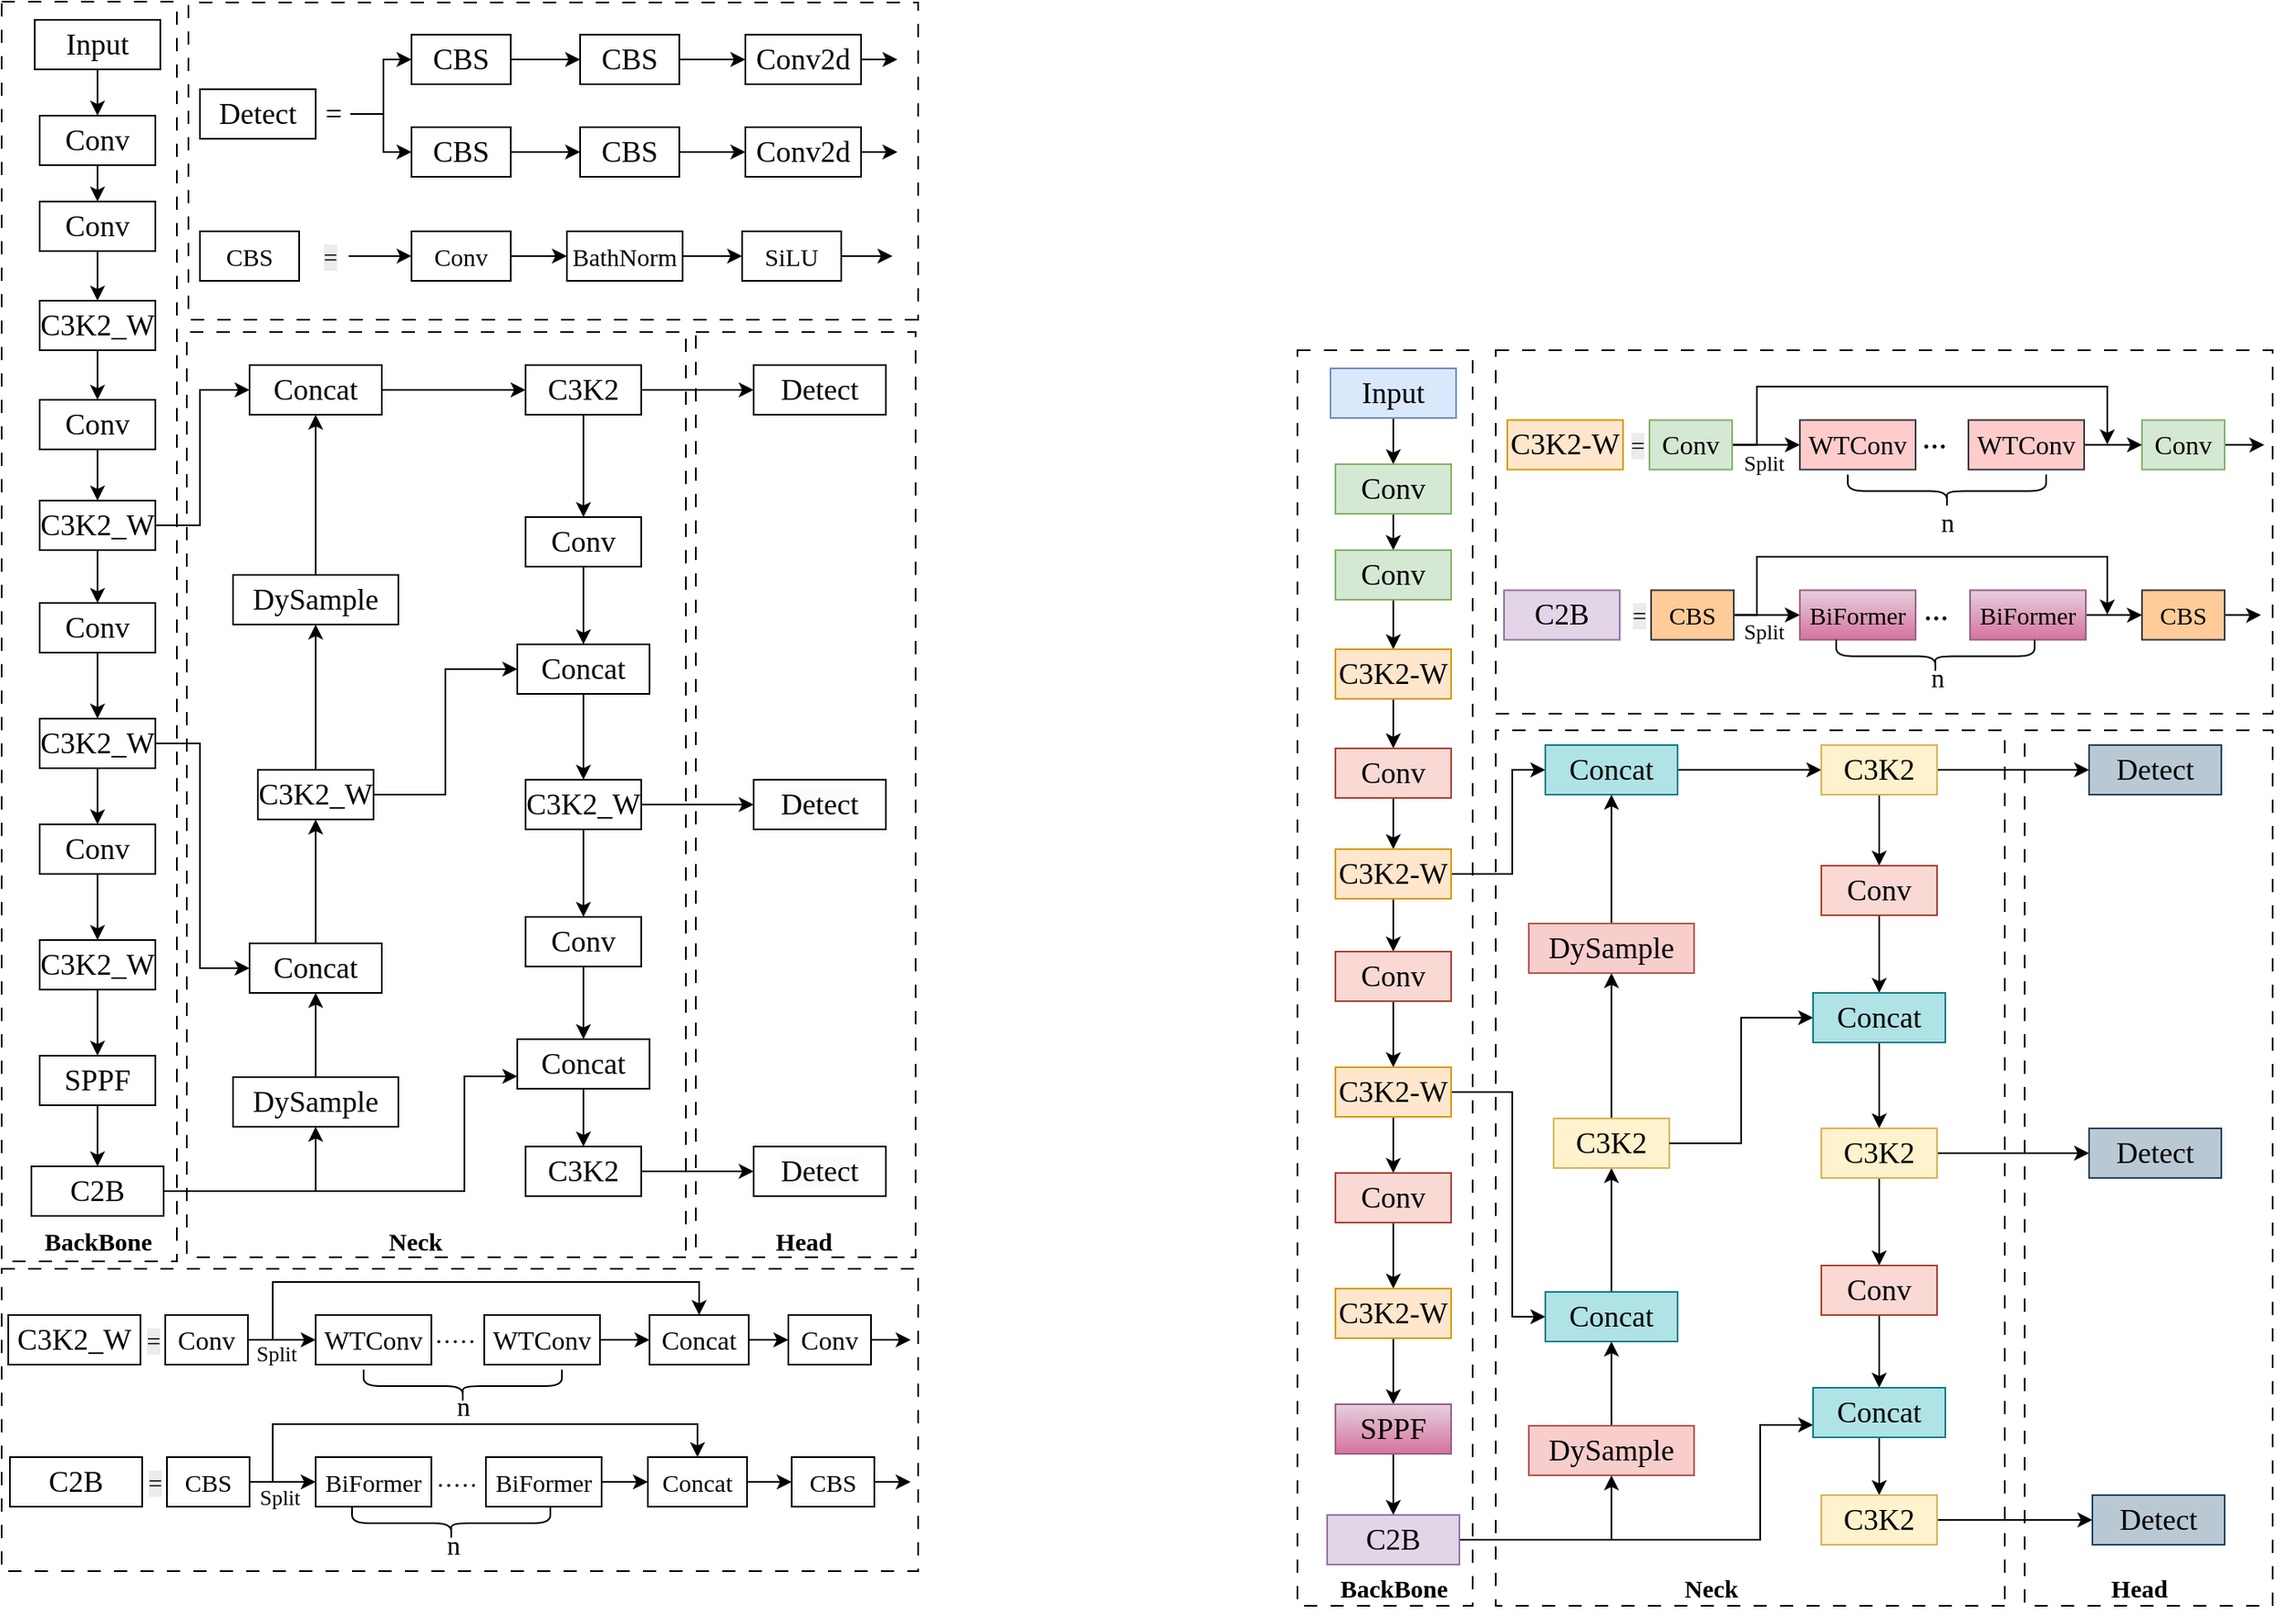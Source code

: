 <mxfile version="28.2.5">
  <diagram name="第 1 页" id="lPCZRCDjE5-AbNdkFInT">
    <mxGraphModel dx="1971" dy="1194" grid="1" gridSize="10" guides="1" tooltips="1" connect="1" arrows="1" fold="1" page="1" pageScale="1" pageWidth="827" pageHeight="1169" math="0" shadow="0">
      <root>
        <mxCell id="0" />
        <mxCell id="1" parent="0" />
        <mxCell id="6iBz3VEfDVyDtMxZ7u2R-1" style="edgeStyle=orthogonalEdgeStyle;rounded=0;orthogonalLoop=1;jettySize=auto;html=1;fontSize=18;entryX=0.5;entryY=0;entryDx=0;entryDy=0;fontStyle=0;fontFamily=Times New Roman;" parent="1" source="6iBz3VEfDVyDtMxZ7u2R-2" target="6iBz3VEfDVyDtMxZ7u2R-11" edge="1">
          <mxGeometry relative="1" as="geometry" />
        </mxCell>
        <mxCell id="6iBz3VEfDVyDtMxZ7u2R-2" value="Input" style="rounded=0;whiteSpace=wrap;html=1;labelBackgroundColor=none;strokeColor=default;fillColor=none;align=center;fontStyle=0;fontSize=18;direction=east;fontFamily=Times New Roman;" parent="1" vertex="1">
          <mxGeometry x="156" y="105" width="76" height="30" as="geometry" />
        </mxCell>
        <mxCell id="6iBz3VEfDVyDtMxZ7u2R-3" style="edgeStyle=orthogonalEdgeStyle;rounded=0;orthogonalLoop=1;jettySize=auto;html=1;fontSize=18;entryX=0;entryY=0.5;entryDx=0;entryDy=0;fontStyle=0;fontFamily=Times New Roman;" parent="1" source="6iBz3VEfDVyDtMxZ7u2R-24" target="6iBz3VEfDVyDtMxZ7u2R-37" edge="1">
          <mxGeometry relative="1" as="geometry">
            <Array as="points">
              <mxPoint x="256" y="543" />
              <mxPoint x="256" y="679" />
            </Array>
          </mxGeometry>
        </mxCell>
        <mxCell id="6iBz3VEfDVyDtMxZ7u2R-4" value="" style="group;strokeColor=default;dashed=1;dashPattern=8 8;fontSize=18;container=0;movable=1;resizable=1;rotatable=1;deletable=1;editable=1;locked=0;connectable=1;direction=east;fontStyle=0;fontFamily=Times New Roman;" parent="1" vertex="1" connectable="0">
          <mxGeometry x="136" y="94" width="106" height="762.5" as="geometry" />
        </mxCell>
        <mxCell id="6iBz3VEfDVyDtMxZ7u2R-5" value="" style="group;strokeColor=default;dashed=1;dashPattern=8 8;fontSize=18;container=0;direction=east;rotation=-180;fontStyle=0;fontFamily=Times New Roman;" parent="1" vertex="1" connectable="0">
          <mxGeometry x="248" y="294" width="302" height="560" as="geometry" />
        </mxCell>
        <mxCell id="6iBz3VEfDVyDtMxZ7u2R-6" value="" style="group;dashed=1;dashPattern=8 8;strokeColor=default;spacingTop=0;spacingLeft=0;fontSize=18;container=0;movable=1;resizable=1;rotatable=1;deletable=1;editable=1;locked=0;connectable=1;direction=east;fontStyle=0;fontFamily=Times New Roman;" parent="1" vertex="1" connectable="0">
          <mxGeometry x="556" y="294" width="133" height="560" as="geometry" />
        </mxCell>
        <mxCell id="6iBz3VEfDVyDtMxZ7u2R-7" value="Neck" style="text;html=1;align=center;verticalAlign=middle;resizable=0;points=[];autosize=1;strokeColor=none;fillColor=none;labelBackgroundColor=none;fontStyle=1;fontSize=15;fontFamily=Times New Roman;" parent="1" vertex="1">
          <mxGeometry x="355.5" y="829" width="60" height="30" as="geometry" />
        </mxCell>
        <mxCell id="6iBz3VEfDVyDtMxZ7u2R-8" value="Head" style="text;html=1;align=center;verticalAlign=middle;resizable=0;points=[];autosize=1;strokeColor=none;fillColor=none;labelBackgroundColor=none;fontStyle=1;fontSize=15;fontFamily=Times New Roman;" parent="1" vertex="1">
          <mxGeometry x="591" y="829" width="60" height="30" as="geometry" />
        </mxCell>
        <mxCell id="6iBz3VEfDVyDtMxZ7u2R-9" value="BackBone" style="text;html=1;align=center;verticalAlign=middle;resizable=0;points=[];autosize=1;strokeColor=none;fillColor=none;labelBackgroundColor=none;fontStyle=1;fontSize=15;fontFamily=Times New Roman;" parent="1" vertex="1">
          <mxGeometry x="149" y="829" width="90" height="30" as="geometry" />
        </mxCell>
        <mxCell id="6iBz3VEfDVyDtMxZ7u2R-10" style="edgeStyle=orthogonalEdgeStyle;rounded=0;orthogonalLoop=1;jettySize=auto;html=1;fontSize=18;entryX=0.5;entryY=0;entryDx=0;entryDy=0;fontStyle=0;fontFamily=Times New Roman;" parent="1" source="6iBz3VEfDVyDtMxZ7u2R-11" target="6iBz3VEfDVyDtMxZ7u2R-13" edge="1">
          <mxGeometry relative="1" as="geometry" />
        </mxCell>
        <mxCell id="6iBz3VEfDVyDtMxZ7u2R-11" value="Conv" style="rounded=0;whiteSpace=wrap;html=1;labelBackgroundColor=none;strokeColor=default;fillColor=none;align=center;fontStyle=0;fontSize=18;direction=east;fontFamily=Times New Roman;" parent="1" vertex="1">
          <mxGeometry x="159" y="163" width="70.0" height="30" as="geometry" />
        </mxCell>
        <mxCell id="6iBz3VEfDVyDtMxZ7u2R-12" style="edgeStyle=orthogonalEdgeStyle;rounded=0;orthogonalLoop=1;jettySize=auto;html=1;fontSize=18;entryX=0.5;entryY=0;entryDx=0;entryDy=0;fontStyle=0;fontFamily=Times New Roman;" parent="1" source="6iBz3VEfDVyDtMxZ7u2R-13" target="6iBz3VEfDVyDtMxZ7u2R-15" edge="1">
          <mxGeometry relative="1" as="geometry" />
        </mxCell>
        <mxCell id="6iBz3VEfDVyDtMxZ7u2R-13" value="Conv" style="rounded=0;whiteSpace=wrap;html=1;labelBackgroundColor=none;strokeColor=default;fillColor=none;align=center;fontStyle=0;fontSize=18;direction=east;fontFamily=Times New Roman;" parent="1" vertex="1">
          <mxGeometry x="159" y="215" width="70.0" height="30" as="geometry" />
        </mxCell>
        <mxCell id="6iBz3VEfDVyDtMxZ7u2R-14" style="edgeStyle=orthogonalEdgeStyle;rounded=0;orthogonalLoop=1;jettySize=auto;html=1;fontSize=18;entryX=0.5;entryY=0;entryDx=0;entryDy=0;fontStyle=0;fontFamily=Times New Roman;" parent="1" source="6iBz3VEfDVyDtMxZ7u2R-15" target="6iBz3VEfDVyDtMxZ7u2R-17" edge="1">
          <mxGeometry relative="1" as="geometry" />
        </mxCell>
        <mxCell id="6iBz3VEfDVyDtMxZ7u2R-15" value="C3K2_W" style="rounded=0;whiteSpace=wrap;html=1;labelBackgroundColor=none;strokeColor=default;fillColor=none;align=center;fontStyle=0;fontSize=18;direction=east;fontFamily=Times New Roman;" parent="1" vertex="1">
          <mxGeometry x="159" y="275" width="70" height="30" as="geometry" />
        </mxCell>
        <mxCell id="6iBz3VEfDVyDtMxZ7u2R-16" style="edgeStyle=orthogonalEdgeStyle;rounded=0;orthogonalLoop=1;jettySize=auto;html=1;fontSize=18;entryX=0.5;entryY=0;entryDx=0;entryDy=0;fontStyle=0;fontFamily=Times New Roman;" parent="1" source="6iBz3VEfDVyDtMxZ7u2R-17" target="6iBz3VEfDVyDtMxZ7u2R-20" edge="1">
          <mxGeometry relative="1" as="geometry" />
        </mxCell>
        <mxCell id="6iBz3VEfDVyDtMxZ7u2R-17" value="Conv" style="rounded=0;whiteSpace=wrap;html=1;labelBackgroundColor=none;strokeColor=default;fillColor=none;align=center;fontStyle=0;fontSize=18;direction=east;fontFamily=Times New Roman;" parent="1" vertex="1">
          <mxGeometry x="159" y="335" width="70.0" height="30" as="geometry" />
        </mxCell>
        <mxCell id="6iBz3VEfDVyDtMxZ7u2R-18" style="edgeStyle=orthogonalEdgeStyle;rounded=0;orthogonalLoop=1;jettySize=auto;html=1;fontSize=18;entryX=0.5;entryY=0;entryDx=0;entryDy=0;fontStyle=0;fontFamily=Times New Roman;" parent="1" source="6iBz3VEfDVyDtMxZ7u2R-20" target="6iBz3VEfDVyDtMxZ7u2R-22" edge="1">
          <mxGeometry relative="1" as="geometry" />
        </mxCell>
        <mxCell id="rapPshUDSgQeHGpEtebV-106" style="edgeStyle=orthogonalEdgeStyle;rounded=0;orthogonalLoop=1;jettySize=auto;html=1;entryX=0;entryY=0.5;entryDx=0;entryDy=0;fontStyle=0;fontFamily=Times New Roman;" parent="1" source="6iBz3VEfDVyDtMxZ7u2R-20" target="6iBz3VEfDVyDtMxZ7u2R-44" edge="1">
          <mxGeometry relative="1" as="geometry">
            <Array as="points">
              <mxPoint x="256" y="411" />
              <mxPoint x="256" y="329" />
            </Array>
          </mxGeometry>
        </mxCell>
        <mxCell id="6iBz3VEfDVyDtMxZ7u2R-20" value="C3K2_W" style="rounded=0;whiteSpace=wrap;html=1;labelBackgroundColor=none;strokeColor=default;fillColor=none;align=center;fontStyle=0;fontSize=18;direction=east;fontFamily=Times New Roman;" parent="1" vertex="1">
          <mxGeometry x="159" y="396" width="70.0" height="30" as="geometry" />
        </mxCell>
        <mxCell id="6iBz3VEfDVyDtMxZ7u2R-21" style="edgeStyle=orthogonalEdgeStyle;rounded=0;orthogonalLoop=1;jettySize=auto;html=1;fontSize=18;entryX=0.5;entryY=0;entryDx=0;entryDy=0;fontStyle=0;fontFamily=Times New Roman;" parent="1" source="6iBz3VEfDVyDtMxZ7u2R-22" target="6iBz3VEfDVyDtMxZ7u2R-24" edge="1">
          <mxGeometry relative="1" as="geometry" />
        </mxCell>
        <mxCell id="6iBz3VEfDVyDtMxZ7u2R-22" value="Conv" style="rounded=0;whiteSpace=wrap;html=1;labelBackgroundColor=none;strokeColor=default;fillColor=none;align=center;fontStyle=0;fontSize=18;direction=east;fontFamily=Times New Roman;" parent="1" vertex="1">
          <mxGeometry x="159" y="458" width="70.0" height="30" as="geometry" />
        </mxCell>
        <mxCell id="6iBz3VEfDVyDtMxZ7u2R-23" style="edgeStyle=orthogonalEdgeStyle;rounded=0;orthogonalLoop=1;jettySize=auto;html=1;fontSize=18;entryX=0.5;entryY=0;entryDx=0;entryDy=0;fontStyle=0;fontFamily=Times New Roman;" parent="1" source="6iBz3VEfDVyDtMxZ7u2R-24" target="6iBz3VEfDVyDtMxZ7u2R-26" edge="1">
          <mxGeometry relative="1" as="geometry" />
        </mxCell>
        <mxCell id="6iBz3VEfDVyDtMxZ7u2R-24" value="C3K2_W" style="rounded=0;whiteSpace=wrap;html=1;labelBackgroundColor=none;strokeColor=default;fillColor=none;align=center;fontStyle=0;fontSize=18;direction=east;fontFamily=Times New Roman;" parent="1" vertex="1">
          <mxGeometry x="159" y="528" width="70.0" height="30" as="geometry" />
        </mxCell>
        <mxCell id="6iBz3VEfDVyDtMxZ7u2R-25" style="edgeStyle=orthogonalEdgeStyle;rounded=0;orthogonalLoop=1;jettySize=auto;html=1;fontSize=18;entryX=0.5;entryY=0;entryDx=0;entryDy=0;fontStyle=0;fontFamily=Times New Roman;" parent="1" source="6iBz3VEfDVyDtMxZ7u2R-26" target="6iBz3VEfDVyDtMxZ7u2R-28" edge="1">
          <mxGeometry relative="1" as="geometry" />
        </mxCell>
        <mxCell id="6iBz3VEfDVyDtMxZ7u2R-26" value="Conv" style="rounded=0;whiteSpace=wrap;html=1;labelBackgroundColor=none;strokeColor=default;fillColor=none;align=center;fontStyle=0;fontSize=18;direction=east;fontFamily=Times New Roman;" parent="1" vertex="1">
          <mxGeometry x="159" y="592" width="70.0" height="30" as="geometry" />
        </mxCell>
        <mxCell id="6iBz3VEfDVyDtMxZ7u2R-27" style="edgeStyle=orthogonalEdgeStyle;rounded=0;orthogonalLoop=1;jettySize=auto;html=1;fontSize=18;entryX=0.5;entryY=0;entryDx=0;entryDy=0;fontStyle=0;fontFamily=Times New Roman;" parent="1" source="6iBz3VEfDVyDtMxZ7u2R-28" target="6iBz3VEfDVyDtMxZ7u2R-30" edge="1">
          <mxGeometry relative="1" as="geometry" />
        </mxCell>
        <mxCell id="6iBz3VEfDVyDtMxZ7u2R-28" value="C3K2_W" style="rounded=0;whiteSpace=wrap;html=1;labelBackgroundColor=none;strokeColor=default;fillColor=none;align=center;fontStyle=0;fontSize=18;direction=east;fontFamily=Times New Roman;" parent="1" vertex="1">
          <mxGeometry x="159" y="662" width="70.0" height="30" as="geometry" />
        </mxCell>
        <mxCell id="6iBz3VEfDVyDtMxZ7u2R-29" style="edgeStyle=orthogonalEdgeStyle;rounded=0;orthogonalLoop=1;jettySize=auto;html=1;fontSize=18;entryX=0.5;entryY=0;entryDx=0;entryDy=0;fontStyle=0;fontFamily=Times New Roman;" parent="1" source="6iBz3VEfDVyDtMxZ7u2R-30" target="6iBz3VEfDVyDtMxZ7u2R-33" edge="1">
          <mxGeometry relative="1" as="geometry" />
        </mxCell>
        <mxCell id="6iBz3VEfDVyDtMxZ7u2R-30" value="SPPF" style="rounded=0;whiteSpace=wrap;html=1;labelBackgroundColor=none;strokeColor=default;fillColor=none;align=center;fontStyle=0;fontSize=18;direction=east;fontFamily=Times New Roman;" parent="1" vertex="1">
          <mxGeometry x="159" y="732" width="70.0" height="30" as="geometry" />
        </mxCell>
        <mxCell id="rapPshUDSgQeHGpEtebV-112" style="edgeStyle=orthogonalEdgeStyle;rounded=0;orthogonalLoop=1;jettySize=auto;html=1;entryX=0;entryY=0.75;entryDx=0;entryDy=0;fontStyle=0;fontFamily=Times New Roman;" parent="1" source="6iBz3VEfDVyDtMxZ7u2R-33" target="6iBz3VEfDVyDtMxZ7u2R-58" edge="1">
          <mxGeometry relative="1" as="geometry">
            <Array as="points">
              <mxPoint x="416" y="814" />
              <mxPoint x="416" y="745" />
            </Array>
          </mxGeometry>
        </mxCell>
        <mxCell id="rapPshUDSgQeHGpEtebV-113" style="edgeStyle=orthogonalEdgeStyle;rounded=0;orthogonalLoop=1;jettySize=auto;html=1;entryX=0.5;entryY=1;entryDx=0;entryDy=0;fontStyle=0;fontFamily=Times New Roman;" parent="1" source="6iBz3VEfDVyDtMxZ7u2R-33" target="6iBz3VEfDVyDtMxZ7u2R-35" edge="1">
          <mxGeometry relative="1" as="geometry" />
        </mxCell>
        <mxCell id="6iBz3VEfDVyDtMxZ7u2R-33" value="C2B" style="rounded=0;whiteSpace=wrap;html=1;labelBackgroundColor=none;strokeColor=default;fillColor=none;align=center;fontStyle=0;fontSize=18;direction=east;fontFamily=Times New Roman;" parent="1" vertex="1">
          <mxGeometry x="154" y="799" width="80.0" height="30" as="geometry" />
        </mxCell>
        <mxCell id="6iBz3VEfDVyDtMxZ7u2R-34" value="" style="edgeStyle=orthogonalEdgeStyle;rounded=0;orthogonalLoop=1;jettySize=auto;html=1;fontSize=18;fontStyle=0;fontFamily=Times New Roman;" parent="1" source="6iBz3VEfDVyDtMxZ7u2R-35" target="6iBz3VEfDVyDtMxZ7u2R-37" edge="1">
          <mxGeometry relative="1" as="geometry" />
        </mxCell>
        <mxCell id="6iBz3VEfDVyDtMxZ7u2R-35" value="DySample" style="rounded=0;whiteSpace=wrap;html=1;labelBackgroundColor=none;strokeColor=default;fillColor=none;align=center;fontStyle=0;fontSize=18;direction=east;fontFamily=Times New Roman;" parent="1" vertex="1">
          <mxGeometry x="276" y="745" width="100" height="30" as="geometry" />
        </mxCell>
        <mxCell id="6iBz3VEfDVyDtMxZ7u2R-36" value="" style="edgeStyle=orthogonalEdgeStyle;rounded=0;orthogonalLoop=1;jettySize=auto;html=1;fontSize=18;fontStyle=0;fontFamily=Times New Roman;" parent="1" source="6iBz3VEfDVyDtMxZ7u2R-37" target="6iBz3VEfDVyDtMxZ7u2R-39" edge="1">
          <mxGeometry relative="1" as="geometry" />
        </mxCell>
        <mxCell id="6iBz3VEfDVyDtMxZ7u2R-37" value="Concat" style="rounded=0;whiteSpace=wrap;html=1;labelBackgroundColor=none;strokeColor=default;fillColor=none;align=center;fontStyle=0;fontSize=18;direction=east;fontFamily=Times New Roman;" parent="1" vertex="1">
          <mxGeometry x="286" y="664" width="80" height="30" as="geometry" />
        </mxCell>
        <mxCell id="6iBz3VEfDVyDtMxZ7u2R-38" value="" style="edgeStyle=orthogonalEdgeStyle;rounded=0;orthogonalLoop=1;jettySize=auto;html=1;fontSize=18;fontStyle=0;fontFamily=Times New Roman;" parent="1" source="6iBz3VEfDVyDtMxZ7u2R-39" target="6iBz3VEfDVyDtMxZ7u2R-42" edge="1">
          <mxGeometry relative="1" as="geometry" />
        </mxCell>
        <mxCell id="6iBz3VEfDVyDtMxZ7u2R-39" value="C3K2_W" style="rounded=0;whiteSpace=wrap;html=1;labelBackgroundColor=none;strokeColor=default;fillColor=none;align=center;fontStyle=0;fontSize=18;direction=east;fontFamily=Times New Roman;" parent="1" vertex="1">
          <mxGeometry x="291" y="559" width="70" height="30" as="geometry" />
        </mxCell>
        <mxCell id="6iBz3VEfDVyDtMxZ7u2R-40" style="edgeStyle=orthogonalEdgeStyle;rounded=0;orthogonalLoop=1;jettySize=auto;html=1;fontSize=18;entryX=0.5;entryY=1;entryDx=0;entryDy=0;fontStyle=0;fontFamily=Times New Roman;" parent="1" source="6iBz3VEfDVyDtMxZ7u2R-42" target="6iBz3VEfDVyDtMxZ7u2R-44" edge="1">
          <mxGeometry relative="1" as="geometry" />
        </mxCell>
        <mxCell id="6iBz3VEfDVyDtMxZ7u2R-41" style="edgeStyle=orthogonalEdgeStyle;rounded=0;orthogonalLoop=1;jettySize=auto;html=1;entryX=0;entryY=0.5;entryDx=0;entryDy=0;exitX=1;exitY=0.5;exitDx=0;exitDy=0;fontSize=18;fontStyle=0;fontFamily=Times New Roman;" parent="1" source="6iBz3VEfDVyDtMxZ7u2R-39" target="6iBz3VEfDVyDtMxZ7u2R-51" edge="1">
          <mxGeometry relative="1" as="geometry" />
        </mxCell>
        <mxCell id="6iBz3VEfDVyDtMxZ7u2R-42" value="DySample" style="rounded=0;whiteSpace=wrap;html=1;labelBackgroundColor=none;strokeColor=default;fillColor=none;align=center;fontStyle=0;fontSize=18;direction=east;fontFamily=Times New Roman;" parent="1" vertex="1">
          <mxGeometry x="276" y="441" width="100" height="30" as="geometry" />
        </mxCell>
        <mxCell id="6iBz3VEfDVyDtMxZ7u2R-43" style="edgeStyle=orthogonalEdgeStyle;rounded=0;orthogonalLoop=1;jettySize=auto;html=1;fontSize=18;entryX=0;entryY=0.5;entryDx=0;entryDy=0;fontStyle=0;fontFamily=Times New Roman;" parent="1" source="6iBz3VEfDVyDtMxZ7u2R-44" target="6iBz3VEfDVyDtMxZ7u2R-47" edge="1">
          <mxGeometry relative="1" as="geometry" />
        </mxCell>
        <mxCell id="6iBz3VEfDVyDtMxZ7u2R-44" value="Concat" style="rounded=0;whiteSpace=wrap;html=1;labelBackgroundColor=none;strokeColor=default;fillColor=none;align=center;fontStyle=0;fontSize=18;direction=east;fontFamily=Times New Roman;" parent="1" vertex="1">
          <mxGeometry x="286" y="314" width="80" height="30" as="geometry" />
        </mxCell>
        <mxCell id="6iBz3VEfDVyDtMxZ7u2R-45" style="edgeStyle=orthogonalEdgeStyle;rounded=0;orthogonalLoop=1;jettySize=auto;html=1;fontSize=18;entryX=0.5;entryY=0;entryDx=0;entryDy=0;fontStyle=0;fontFamily=Times New Roman;" parent="1" source="6iBz3VEfDVyDtMxZ7u2R-47" target="6iBz3VEfDVyDtMxZ7u2R-49" edge="1">
          <mxGeometry relative="1" as="geometry" />
        </mxCell>
        <mxCell id="6iBz3VEfDVyDtMxZ7u2R-46" value="" style="edgeStyle=orthogonalEdgeStyle;rounded=0;orthogonalLoop=1;jettySize=auto;html=1;fontStyle=0;fontFamily=Times New Roman;" parent="1" source="6iBz3VEfDVyDtMxZ7u2R-47" target="6iBz3VEfDVyDtMxZ7u2R-61" edge="1">
          <mxGeometry relative="1" as="geometry" />
        </mxCell>
        <mxCell id="6iBz3VEfDVyDtMxZ7u2R-47" value="C3K2" style="rounded=0;whiteSpace=wrap;html=1;labelBackgroundColor=none;strokeColor=default;fillColor=none;align=center;fontStyle=0;fontSize=18;direction=east;fontFamily=Times New Roman;" parent="1" vertex="1">
          <mxGeometry x="453" y="314" width="70" height="30" as="geometry" />
        </mxCell>
        <mxCell id="6iBz3VEfDVyDtMxZ7u2R-66" style="edgeStyle=orthogonalEdgeStyle;rounded=0;orthogonalLoop=1;jettySize=auto;html=1;entryX=0.5;entryY=0;entryDx=0;entryDy=0;fontStyle=0;fontFamily=Times New Roman;" parent="1" source="6iBz3VEfDVyDtMxZ7u2R-49" target="6iBz3VEfDVyDtMxZ7u2R-51" edge="1">
          <mxGeometry relative="1" as="geometry" />
        </mxCell>
        <mxCell id="6iBz3VEfDVyDtMxZ7u2R-49" value="Conv" style="rounded=0;whiteSpace=wrap;html=1;labelBackgroundColor=none;strokeColor=default;fillColor=none;align=center;fontStyle=0;fontSize=18;direction=east;fontFamily=Times New Roman;" parent="1" vertex="1">
          <mxGeometry x="453" y="406" width="70" height="30" as="geometry" />
        </mxCell>
        <mxCell id="6iBz3VEfDVyDtMxZ7u2R-50" style="edgeStyle=orthogonalEdgeStyle;rounded=0;orthogonalLoop=1;jettySize=auto;html=1;fontSize=18;entryX=0.5;entryY=0;entryDx=0;entryDy=0;fontStyle=0;fontFamily=Times New Roman;" parent="1" source="6iBz3VEfDVyDtMxZ7u2R-51" target="6iBz3VEfDVyDtMxZ7u2R-54" edge="1">
          <mxGeometry relative="1" as="geometry">
            <mxPoint x="488" y="445" as="targetPoint" />
          </mxGeometry>
        </mxCell>
        <mxCell id="6iBz3VEfDVyDtMxZ7u2R-51" value="Concat" style="rounded=0;whiteSpace=wrap;html=1;labelBackgroundColor=none;strokeColor=default;fillColor=none;align=center;fontStyle=0;fontSize=18;direction=east;fontFamily=Times New Roman;" parent="1" vertex="1">
          <mxGeometry x="448" y="483" width="80" height="30" as="geometry" />
        </mxCell>
        <mxCell id="6iBz3VEfDVyDtMxZ7u2R-52" style="edgeStyle=orthogonalEdgeStyle;rounded=0;orthogonalLoop=1;jettySize=auto;html=1;fontSize=18;entryX=0.5;entryY=0;entryDx=0;entryDy=0;fontStyle=0;fontFamily=Times New Roman;" parent="1" source="6iBz3VEfDVyDtMxZ7u2R-54" target="6iBz3VEfDVyDtMxZ7u2R-56" edge="1">
          <mxGeometry relative="1" as="geometry" />
        </mxCell>
        <mxCell id="6iBz3VEfDVyDtMxZ7u2R-53" value="" style="edgeStyle=orthogonalEdgeStyle;rounded=0;orthogonalLoop=1;jettySize=auto;html=1;fontStyle=0;fontFamily=Times New Roman;" parent="1" source="6iBz3VEfDVyDtMxZ7u2R-54" target="6iBz3VEfDVyDtMxZ7u2R-62" edge="1">
          <mxGeometry relative="1" as="geometry" />
        </mxCell>
        <mxCell id="6iBz3VEfDVyDtMxZ7u2R-54" value="C3K2_W" style="rounded=0;whiteSpace=wrap;html=1;labelBackgroundColor=none;strokeColor=default;fillColor=none;align=center;fontStyle=0;fontSize=18;direction=east;fontFamily=Times New Roman;" parent="1" vertex="1">
          <mxGeometry x="453" y="565" width="70" height="30" as="geometry" />
        </mxCell>
        <mxCell id="6iBz3VEfDVyDtMxZ7u2R-55" style="edgeStyle=orthogonalEdgeStyle;rounded=0;orthogonalLoop=1;jettySize=auto;html=1;fontSize=18;entryX=0.5;entryY=0;entryDx=0;entryDy=0;fontStyle=0;fontFamily=Times New Roman;" parent="1" source="6iBz3VEfDVyDtMxZ7u2R-56" target="6iBz3VEfDVyDtMxZ7u2R-58" edge="1">
          <mxGeometry relative="1" as="geometry" />
        </mxCell>
        <mxCell id="6iBz3VEfDVyDtMxZ7u2R-56" value="Conv" style="rounded=0;whiteSpace=wrap;html=1;labelBackgroundColor=none;strokeColor=default;fillColor=none;align=center;fontStyle=0;fontSize=18;direction=east;fontFamily=Times New Roman;" parent="1" vertex="1">
          <mxGeometry x="453" y="648" width="70" height="30" as="geometry" />
        </mxCell>
        <mxCell id="6iBz3VEfDVyDtMxZ7u2R-57" value="" style="edgeStyle=orthogonalEdgeStyle;rounded=0;orthogonalLoop=1;jettySize=auto;html=1;fontSize=18;fontStyle=0;fontFamily=Times New Roman;" parent="1" source="6iBz3VEfDVyDtMxZ7u2R-58" target="6iBz3VEfDVyDtMxZ7u2R-60" edge="1">
          <mxGeometry relative="1" as="geometry" />
        </mxCell>
        <mxCell id="6iBz3VEfDVyDtMxZ7u2R-58" value="Concat" style="rounded=0;whiteSpace=wrap;html=1;labelBackgroundColor=none;strokeColor=default;fillColor=none;align=center;fontStyle=0;fontSize=18;direction=east;fontFamily=Times New Roman;" parent="1" vertex="1">
          <mxGeometry x="448" y="722" width="80" height="30" as="geometry" />
        </mxCell>
        <mxCell id="6iBz3VEfDVyDtMxZ7u2R-59" value="" style="edgeStyle=orthogonalEdgeStyle;rounded=0;orthogonalLoop=1;jettySize=auto;html=1;fontStyle=0;fontFamily=Times New Roman;" parent="1" source="6iBz3VEfDVyDtMxZ7u2R-60" target="6iBz3VEfDVyDtMxZ7u2R-63" edge="1">
          <mxGeometry relative="1" as="geometry" />
        </mxCell>
        <mxCell id="6iBz3VEfDVyDtMxZ7u2R-60" value="C3K2" style="rounded=0;whiteSpace=wrap;html=1;labelBackgroundColor=none;strokeColor=default;fillColor=none;align=center;fontStyle=0;fontSize=18;direction=east;fontFamily=Times New Roman;" parent="1" vertex="1">
          <mxGeometry x="453" y="787" width="70" height="30" as="geometry" />
        </mxCell>
        <mxCell id="6iBz3VEfDVyDtMxZ7u2R-61" value="Detect" style="rounded=0;whiteSpace=wrap;html=1;labelBackgroundColor=none;strokeColor=default;fillColor=none;align=center;fontStyle=0;fontSize=18;movable=1;resizable=1;rotatable=1;deletable=1;editable=1;locked=0;connectable=1;direction=east;fontFamily=Times New Roman;" parent="1" vertex="1">
          <mxGeometry x="591" y="314" width="80" height="30" as="geometry" />
        </mxCell>
        <mxCell id="6iBz3VEfDVyDtMxZ7u2R-62" value="&lt;span style=&quot;color: rgb(0, 0, 0); font-style: normal; font-variant-ligatures: normal; font-variant-caps: normal; letter-spacing: normal; orphans: 2; text-align: center; text-indent: 0px; text-transform: none; widows: 2; word-spacing: 0px; -webkit-text-stroke-width: 0px; white-space: normal; background-color: rgb(251, 251, 251); text-decoration-thickness: initial; text-decoration-style: initial; text-decoration-color: initial; float: none; display: inline !important;&quot;&gt;Detect&lt;/span&gt;" style="rounded=0;whiteSpace=wrap;html=1;labelBackgroundColor=none;strokeColor=default;fillColor=none;align=center;fontStyle=0;fontSize=18;movable=1;resizable=1;rotatable=1;deletable=1;editable=1;locked=0;connectable=1;direction=east;fontFamily=Times New Roman;" parent="1" vertex="1">
          <mxGeometry x="591" y="565" width="80" height="30" as="geometry" />
        </mxCell>
        <mxCell id="6iBz3VEfDVyDtMxZ7u2R-63" value="&lt;span style=&quot;color: rgb(0, 0, 0); font-style: normal; font-variant-ligatures: normal; font-variant-caps: normal; letter-spacing: normal; orphans: 2; text-align: center; text-indent: 0px; text-transform: none; widows: 2; word-spacing: 0px; -webkit-text-stroke-width: 0px; white-space: normal; background-color: rgb(251, 251, 251); text-decoration-thickness: initial; text-decoration-style: initial; text-decoration-color: initial; float: none; display: inline !important;&quot;&gt;Detect&lt;/span&gt;" style="rounded=0;whiteSpace=wrap;html=1;labelBackgroundColor=none;strokeColor=default;fillColor=none;align=center;fontStyle=0;fontSize=18;movable=1;resizable=1;rotatable=1;deletable=1;editable=1;locked=0;connectable=1;direction=east;fontFamily=Times New Roman;" parent="1" vertex="1">
          <mxGeometry x="591" y="787" width="80" height="30" as="geometry" />
        </mxCell>
        <mxCell id="6iBz3VEfDVyDtMxZ7u2R-68" value="" style="group;strokeColor=default;dashed=1;dashPattern=8 8;fontSize=18;container=0;direction=east;rotation=-180;fontStyle=0;fontFamily=Times New Roman;" parent="1" vertex="1" connectable="0">
          <mxGeometry x="249" y="94.5" width="441.5" height="192" as="geometry" />
        </mxCell>
        <mxCell id="6iBz3VEfDVyDtMxZ7u2R-112" value="" style="group;fontStyle=0;fontFamily=Times New Roman;" parent="1" vertex="1" connectable="0">
          <mxGeometry x="256" y="114" width="431" height="86" as="geometry" />
        </mxCell>
        <mxCell id="6iBz3VEfDVyDtMxZ7u2R-69" value="Detect" style="rounded=0;whiteSpace=wrap;html=1;labelBackgroundColor=none;strokeColor=default;fillColor=none;align=center;fontStyle=0;fontSize=18;movable=1;resizable=1;rotatable=1;deletable=1;editable=1;locked=0;connectable=1;direction=east;fontFamily=Times New Roman;" parent="6iBz3VEfDVyDtMxZ7u2R-112" vertex="1">
          <mxGeometry y="33" width="70" height="30" as="geometry" />
        </mxCell>
        <mxCell id="6iBz3VEfDVyDtMxZ7u2R-73" value="" style="edgeStyle=orthogonalEdgeStyle;rounded=0;orthogonalLoop=1;jettySize=auto;html=1;fontStyle=0;fontFamily=Times New Roman;" parent="6iBz3VEfDVyDtMxZ7u2R-112" source="6iBz3VEfDVyDtMxZ7u2R-70" target="6iBz3VEfDVyDtMxZ7u2R-71" edge="1">
          <mxGeometry relative="1" as="geometry" />
        </mxCell>
        <mxCell id="6iBz3VEfDVyDtMxZ7u2R-70" value="CBS" style="rounded=0;whiteSpace=wrap;html=1;labelBackgroundColor=none;strokeColor=default;fillColor=none;align=center;fontStyle=0;fontSize=18;direction=east;fontFamily=Times New Roman;" parent="6iBz3VEfDVyDtMxZ7u2R-112" vertex="1">
          <mxGeometry x="128" width="60" height="30" as="geometry" />
        </mxCell>
        <mxCell id="6iBz3VEfDVyDtMxZ7u2R-74" value="" style="edgeStyle=orthogonalEdgeStyle;rounded=0;orthogonalLoop=1;jettySize=auto;html=1;fontStyle=0;fontFamily=Times New Roman;" parent="6iBz3VEfDVyDtMxZ7u2R-112" source="6iBz3VEfDVyDtMxZ7u2R-71" target="6iBz3VEfDVyDtMxZ7u2R-72" edge="1">
          <mxGeometry relative="1" as="geometry" />
        </mxCell>
        <mxCell id="6iBz3VEfDVyDtMxZ7u2R-71" value="CBS" style="rounded=0;whiteSpace=wrap;html=1;labelBackgroundColor=none;strokeColor=default;fillColor=none;align=center;fontStyle=0;fontSize=18;direction=east;fontFamily=Times New Roman;" parent="6iBz3VEfDVyDtMxZ7u2R-112" vertex="1">
          <mxGeometry x="230" width="60" height="30" as="geometry" />
        </mxCell>
        <mxCell id="6iBz3VEfDVyDtMxZ7u2R-110" style="edgeStyle=orthogonalEdgeStyle;rounded=0;orthogonalLoop=1;jettySize=auto;html=1;fontStyle=0;fontFamily=Times New Roman;" parent="6iBz3VEfDVyDtMxZ7u2R-112" source="6iBz3VEfDVyDtMxZ7u2R-72" edge="1">
          <mxGeometry relative="1" as="geometry">
            <mxPoint x="422" y="15" as="targetPoint" />
          </mxGeometry>
        </mxCell>
        <mxCell id="6iBz3VEfDVyDtMxZ7u2R-72" value="Conv2d" style="rounded=0;whiteSpace=wrap;html=1;labelBackgroundColor=none;strokeColor=default;fillColor=none;align=center;fontStyle=0;fontSize=18;direction=east;fontFamily=Times New Roman;" parent="6iBz3VEfDVyDtMxZ7u2R-112" vertex="1">
          <mxGeometry x="330" width="70" height="30" as="geometry" />
        </mxCell>
        <mxCell id="6iBz3VEfDVyDtMxZ7u2R-77" value="" style="edgeStyle=orthogonalEdgeStyle;rounded=0;orthogonalLoop=1;jettySize=auto;html=1;fontStyle=0;fontFamily=Times New Roman;" parent="6iBz3VEfDVyDtMxZ7u2R-112" source="6iBz3VEfDVyDtMxZ7u2R-78" target="6iBz3VEfDVyDtMxZ7u2R-80" edge="1">
          <mxGeometry relative="1" as="geometry" />
        </mxCell>
        <mxCell id="6iBz3VEfDVyDtMxZ7u2R-78" value="CBS" style="rounded=0;whiteSpace=wrap;html=1;labelBackgroundColor=none;strokeColor=default;fillColor=none;align=center;fontStyle=0;fontSize=18;direction=east;fontFamily=Times New Roman;" parent="6iBz3VEfDVyDtMxZ7u2R-112" vertex="1">
          <mxGeometry x="128" y="56" width="60" height="30" as="geometry" />
        </mxCell>
        <mxCell id="6iBz3VEfDVyDtMxZ7u2R-79" value="" style="edgeStyle=orthogonalEdgeStyle;rounded=0;orthogonalLoop=1;jettySize=auto;html=1;fontStyle=0;fontFamily=Times New Roman;" parent="6iBz3VEfDVyDtMxZ7u2R-112" source="6iBz3VEfDVyDtMxZ7u2R-80" target="6iBz3VEfDVyDtMxZ7u2R-82" edge="1">
          <mxGeometry relative="1" as="geometry" />
        </mxCell>
        <mxCell id="6iBz3VEfDVyDtMxZ7u2R-80" value="CBS" style="rounded=0;whiteSpace=wrap;html=1;labelBackgroundColor=none;strokeColor=default;fillColor=none;align=center;fontStyle=0;fontSize=18;direction=east;fontFamily=Times New Roman;" parent="6iBz3VEfDVyDtMxZ7u2R-112" vertex="1">
          <mxGeometry x="230" y="56" width="60" height="30" as="geometry" />
        </mxCell>
        <mxCell id="6iBz3VEfDVyDtMxZ7u2R-111" style="edgeStyle=orthogonalEdgeStyle;rounded=0;orthogonalLoop=1;jettySize=auto;html=1;fontStyle=0;fontFamily=Times New Roman;" parent="6iBz3VEfDVyDtMxZ7u2R-112" source="6iBz3VEfDVyDtMxZ7u2R-82" edge="1">
          <mxGeometry relative="1" as="geometry">
            <mxPoint x="422" y="71" as="targetPoint" />
          </mxGeometry>
        </mxCell>
        <mxCell id="6iBz3VEfDVyDtMxZ7u2R-82" value="Conv2d" style="rounded=0;whiteSpace=wrap;html=1;labelBackgroundColor=none;strokeColor=default;fillColor=none;align=center;fontStyle=0;fontSize=18;direction=east;fontFamily=Times New Roman;" parent="6iBz3VEfDVyDtMxZ7u2R-112" vertex="1">
          <mxGeometry x="330" y="56" width="70" height="30" as="geometry" />
        </mxCell>
        <mxCell id="6iBz3VEfDVyDtMxZ7u2R-91" style="edgeStyle=orthogonalEdgeStyle;rounded=0;orthogonalLoop=1;jettySize=auto;html=1;entryX=0;entryY=0.5;entryDx=0;entryDy=0;fontStyle=0;fontFamily=Times New Roman;" parent="6iBz3VEfDVyDtMxZ7u2R-112" source="6iBz3VEfDVyDtMxZ7u2R-90" target="6iBz3VEfDVyDtMxZ7u2R-70" edge="1">
          <mxGeometry relative="1" as="geometry">
            <Array as="points">
              <mxPoint x="111" y="48" />
              <mxPoint x="111" y="15" />
            </Array>
          </mxGeometry>
        </mxCell>
        <mxCell id="6iBz3VEfDVyDtMxZ7u2R-92" style="edgeStyle=orthogonalEdgeStyle;rounded=0;orthogonalLoop=1;jettySize=auto;html=1;entryX=0;entryY=0.5;entryDx=0;entryDy=0;fontStyle=0;fontFamily=Times New Roman;" parent="6iBz3VEfDVyDtMxZ7u2R-112" source="6iBz3VEfDVyDtMxZ7u2R-90" target="6iBz3VEfDVyDtMxZ7u2R-78" edge="1">
          <mxGeometry relative="1" as="geometry" />
        </mxCell>
        <mxCell id="6iBz3VEfDVyDtMxZ7u2R-90" value="=" style="rounded=0;whiteSpace=wrap;html=1;labelBackgroundColor=none;strokeColor=none;fillColor=none;align=center;fontStyle=0;fontSize=18;movable=1;resizable=1;rotatable=1;deletable=1;editable=1;locked=0;connectable=1;direction=east;aspect=fixed;fontFamily=Times New Roman;" parent="6iBz3VEfDVyDtMxZ7u2R-112" vertex="1">
          <mxGeometry x="71" y="38" width="20" height="20" as="geometry" />
        </mxCell>
        <mxCell id="rapPshUDSgQeHGpEtebV-116" value="" style="group;strokeColor=default;dashed=1;dashPattern=8 8;fontSize=18;container=0;direction=east;rotation=0;fontStyle=0;fontFamily=Times New Roman;" parent="1" vertex="1" connectable="0">
          <mxGeometry x="136" y="861" width="554.5" height="183" as="geometry" />
        </mxCell>
        <mxCell id="rapPshUDSgQeHGpEtebV-35" value="n" style="text;html=1;align=center;verticalAlign=middle;resizable=0;points=[];autosize=1;strokeColor=none;fillColor=none;fontSize=16;rotation=0;fontStyle=0;fontFamily=Times New Roman;" parent="1" vertex="1">
          <mxGeometry x="400" y="929" width="30" height="30" as="geometry" />
        </mxCell>
        <mxCell id="rapPshUDSgQeHGpEtebV-121" style="edgeStyle=orthogonalEdgeStyle;rounded=0;orthogonalLoop=1;jettySize=auto;html=1;entryX=0;entryY=0.5;entryDx=0;entryDy=0;fontStyle=0;fontFamily=Times New Roman;" parent="1" source="rapPshUDSgQeHGpEtebV-69" target="rapPshUDSgQeHGpEtebV-74" edge="1">
          <mxGeometry relative="1" as="geometry" />
        </mxCell>
        <mxCell id="rapPshUDSgQeHGpEtebV-122" value="Split" style="edgeLabel;html=1;align=center;verticalAlign=middle;resizable=0;points=[];labelBackgroundColor=none;fontSize=13;fontStyle=0;fontFamily=Times New Roman;" parent="rapPshUDSgQeHGpEtebV-121" vertex="1" connectable="0">
          <mxGeometry x="-0.042" y="-1" relative="1" as="geometry">
            <mxPoint x="-1" y="8" as="offset" />
          </mxGeometry>
        </mxCell>
        <mxCell id="rapPshUDSgQeHGpEtebV-132" style="edgeStyle=orthogonalEdgeStyle;rounded=0;orthogonalLoop=1;jettySize=auto;html=1;entryX=0.5;entryY=0;entryDx=0;entryDy=0;fontStyle=0;fontFamily=Times New Roman;" parent="1" source="rapPshUDSgQeHGpEtebV-69" target="rapPshUDSgQeHGpEtebV-76" edge="1">
          <mxGeometry relative="1" as="geometry">
            <Array as="points">
              <mxPoint x="300" y="990" />
              <mxPoint x="300" y="955" />
              <mxPoint x="557" y="955" />
            </Array>
          </mxGeometry>
        </mxCell>
        <mxCell id="rapPshUDSgQeHGpEtebV-69" value="CBS" style="rounded=0;whiteSpace=wrap;html=1;fillColor=none;fontSize=15;fontFamily=Times New Roman;rotation=0;fontStyle=0" parent="1" vertex="1">
          <mxGeometry x="236" y="975" width="50" height="30" as="geometry" />
        </mxCell>
        <mxCell id="rapPshUDSgQeHGpEtebV-75" value="" style="edgeStyle=orthogonalEdgeStyle;rounded=0;orthogonalLoop=1;jettySize=auto;html=1;fontSize=15;fontStyle=0;fontFamily=Times New Roman;" parent="1" source="rapPshUDSgQeHGpEtebV-76" target="rapPshUDSgQeHGpEtebV-78" edge="1">
          <mxGeometry relative="1" as="geometry" />
        </mxCell>
        <mxCell id="rapPshUDSgQeHGpEtebV-76" value="Concat" style="rounded=0;whiteSpace=wrap;html=1;fillColor=none;fontSize=15;fontFamily=Times New Roman;rotation=0;fontStyle=0" parent="1" vertex="1">
          <mxGeometry x="527" y="975" width="60" height="30" as="geometry" />
        </mxCell>
        <mxCell id="rapPshUDSgQeHGpEtebV-102" value="" style="edgeStyle=orthogonalEdgeStyle;rounded=0;orthogonalLoop=1;jettySize=auto;html=1;fontStyle=0;fontFamily=Times New Roman;" parent="1" source="rapPshUDSgQeHGpEtebV-77" target="rapPshUDSgQeHGpEtebV-76" edge="1">
          <mxGeometry relative="1" as="geometry" />
        </mxCell>
        <mxCell id="rapPshUDSgQeHGpEtebV-77" value="BiFormer" style="rounded=0;whiteSpace=wrap;html=1;fillColor=none;fontSize=15;fontFamily=Times New Roman;rotation=0;fontStyle=0" parent="1" vertex="1">
          <mxGeometry x="429" y="975" width="70" height="30" as="geometry" />
        </mxCell>
        <mxCell id="rapPshUDSgQeHGpEtebV-137" style="edgeStyle=orthogonalEdgeStyle;rounded=0;orthogonalLoop=1;jettySize=auto;html=1;fontStyle=0;fontFamily=Times New Roman;" parent="1" source="rapPshUDSgQeHGpEtebV-78" edge="1">
          <mxGeometry relative="1" as="geometry">
            <mxPoint x="686" y="990" as="targetPoint" />
          </mxGeometry>
        </mxCell>
        <mxCell id="rapPshUDSgQeHGpEtebV-78" value="CBS" style="rounded=0;whiteSpace=wrap;html=1;fillColor=none;fontSize=15;fontFamily=Times New Roman;rotation=0;fontStyle=0" parent="1" vertex="1">
          <mxGeometry x="614" y="975" width="50" height="30" as="geometry" />
        </mxCell>
        <mxCell id="rapPshUDSgQeHGpEtebV-74" value="BiFormer" style="rounded=0;whiteSpace=wrap;html=1;fillColor=none;fontSize=15;fontFamily=Times New Roman;rotation=0;fontStyle=0" parent="1" vertex="1">
          <mxGeometry x="326" y="975" width="70" height="30" as="geometry" />
        </mxCell>
        <mxCell id="rapPshUDSgQeHGpEtebV-36" value="·····" style="text;html=1;align=center;verticalAlign=middle;resizable=0;points=[];autosize=1;strokeColor=none;fillColor=none;fontSize=15;fontStyle=0;rotation=0;fontFamily=Times New Roman;" parent="1" vertex="1">
          <mxGeometry x="386" y="976" width="50" height="30" as="geometry" />
        </mxCell>
        <mxCell id="rapPshUDSgQeHGpEtebV-104" value="" style="shape=curlyBracket;whiteSpace=wrap;html=1;rounded=1;labelPosition=left;verticalLabelPosition=middle;align=right;verticalAlign=middle;rotation=-90;fontSize=16;fontStyle=0;fontFamily=Times New Roman;" parent="1" vertex="1">
          <mxGeometry x="398" y="955" width="20" height="120" as="geometry" />
        </mxCell>
        <mxCell id="rapPshUDSgQeHGpEtebV-105" value="n" style="text;html=1;align=center;verticalAlign=middle;resizable=0;points=[];autosize=1;strokeColor=none;fillColor=none;fontSize=16;rotation=0;fontStyle=0;fontFamily=Times New Roman;" parent="1" vertex="1">
          <mxGeometry x="394" y="1013" width="30" height="30" as="geometry" />
        </mxCell>
        <mxCell id="rapPshUDSgQeHGpEtebV-108" value="C2B" style="rounded=0;whiteSpace=wrap;html=1;labelBackgroundColor=none;strokeColor=default;fillColor=none;align=center;fontStyle=0;fontSize=18;direction=east;rotation=0;fontFamily=Times New Roman;" parent="1" vertex="1">
          <mxGeometry x="141" y="975" width="80.0" height="30" as="geometry" />
        </mxCell>
        <mxCell id="rapPshUDSgQeHGpEtebV-110" value="&lt;span style=&quot;color: rgb(0, 0, 0); font-style: normal; font-variant-ligatures: normal; font-variant-caps: normal; letter-spacing: normal; orphans: 2; text-indent: 0px; text-transform: none; widows: 2; word-spacing: 0px; -webkit-text-stroke-width: 0px; white-space: normal; background-color: rgb(236, 236, 236); text-decoration-thickness: initial; text-decoration-style: initial; text-decoration-color: initial; float: none; display: inline !important;&quot;&gt;&lt;font&gt;=&lt;/font&gt;&lt;/span&gt;" style="text;whiteSpace=wrap;html=1;align=center;fontSize=15;rotation=0;fontStyle=0;fontFamily=Times New Roman;" parent="1" vertex="1">
          <mxGeometry x="219" y="975" width="20" height="20" as="geometry" />
        </mxCell>
        <mxCell id="rapPshUDSgQeHGpEtebV-125" style="edgeStyle=orthogonalEdgeStyle;rounded=0;orthogonalLoop=1;jettySize=auto;html=1;entryX=0;entryY=0.5;entryDx=0;entryDy=0;fontStyle=0;fontFamily=Times New Roman;" parent="1" source="rapPshUDSgQeHGpEtebV-24" target="rapPshUDSgQeHGpEtebV-28" edge="1">
          <mxGeometry relative="1" as="geometry" />
        </mxCell>
        <mxCell id="rapPshUDSgQeHGpEtebV-131" style="edgeStyle=orthogonalEdgeStyle;rounded=0;orthogonalLoop=1;jettySize=auto;html=1;entryX=0.5;entryY=0;entryDx=0;entryDy=0;fontStyle=0;fontFamily=Times New Roman;" parent="1" source="rapPshUDSgQeHGpEtebV-24" target="rapPshUDSgQeHGpEtebV-30" edge="1">
          <mxGeometry relative="1" as="geometry">
            <Array as="points">
              <mxPoint x="300" y="904" />
              <mxPoint x="300" y="869" />
              <mxPoint x="558" y="869" />
            </Array>
          </mxGeometry>
        </mxCell>
        <mxCell id="rapPshUDSgQeHGpEtebV-24" value="Conv" style="rounded=0;whiteSpace=wrap;html=1;labelBackgroundColor=none;strokeColor=default;fillColor=none;align=center;fontStyle=0;fontSize=16;direction=east;rotation=0;fontFamily=Times New Roman;" parent="1" vertex="1">
          <mxGeometry x="235" y="889" width="50" height="30" as="geometry" />
        </mxCell>
        <mxCell id="rapPshUDSgQeHGpEtebV-28" value="WTConv" style="rounded=0;whiteSpace=wrap;html=1;labelBackgroundColor=none;strokeColor=default;fillColor=none;align=center;fontStyle=0;fontSize=16;direction=east;rotation=0;fontFamily=Times New Roman;" parent="1" vertex="1">
          <mxGeometry x="326" y="889" width="70" height="30" as="geometry" />
        </mxCell>
        <mxCell id="rapPshUDSgQeHGpEtebV-29" value="" style="edgeStyle=orthogonalEdgeStyle;rounded=0;orthogonalLoop=1;jettySize=auto;html=1;fontSize=16;fontStyle=0;fontFamily=Times New Roman;" parent="1" source="rapPshUDSgQeHGpEtebV-30" target="rapPshUDSgQeHGpEtebV-31" edge="1">
          <mxGeometry relative="1" as="geometry" />
        </mxCell>
        <mxCell id="rapPshUDSgQeHGpEtebV-30" value="Concat" style="rounded=0;whiteSpace=wrap;html=1;labelBackgroundColor=none;strokeColor=default;fillColor=none;align=center;fontStyle=0;fontSize=16;direction=east;rotation=0;fontFamily=Times New Roman;" parent="1" vertex="1">
          <mxGeometry x="528" y="889" width="60" height="30" as="geometry" />
        </mxCell>
        <mxCell id="rapPshUDSgQeHGpEtebV-136" style="edgeStyle=orthogonalEdgeStyle;rounded=0;orthogonalLoop=1;jettySize=auto;html=1;fontStyle=0;fontFamily=Times New Roman;" parent="1" source="rapPshUDSgQeHGpEtebV-31" edge="1">
          <mxGeometry relative="1" as="geometry">
            <mxPoint x="686" y="904" as="targetPoint" />
          </mxGeometry>
        </mxCell>
        <mxCell id="rapPshUDSgQeHGpEtebV-31" value="Conv" style="rounded=0;whiteSpace=wrap;html=1;labelBackgroundColor=none;strokeColor=default;fillColor=none;align=center;fontStyle=0;fontSize=16;direction=east;rotation=0;fontFamily=Times New Roman;" parent="1" vertex="1">
          <mxGeometry x="612" y="889" width="50" height="30" as="geometry" />
        </mxCell>
        <mxCell id="rapPshUDSgQeHGpEtebV-32" value="" style="edgeStyle=orthogonalEdgeStyle;rounded=0;orthogonalLoop=1;jettySize=auto;html=1;fontSize=16;fontStyle=0;fontFamily=Times New Roman;" parent="1" source="rapPshUDSgQeHGpEtebV-33" target="rapPshUDSgQeHGpEtebV-30" edge="1">
          <mxGeometry relative="1" as="geometry" />
        </mxCell>
        <mxCell id="rapPshUDSgQeHGpEtebV-33" value="WTConv" style="rounded=0;whiteSpace=wrap;html=1;labelBackgroundColor=none;strokeColor=default;fillColor=none;align=center;fontStyle=0;fontSize=16;direction=east;rotation=0;fontFamily=Times New Roman;" parent="1" vertex="1">
          <mxGeometry x="428" y="889" width="70" height="30" as="geometry" />
        </mxCell>
        <mxCell id="rapPshUDSgQeHGpEtebV-34" value="" style="shape=curlyBracket;whiteSpace=wrap;html=1;rounded=1;labelPosition=left;verticalLabelPosition=middle;align=right;verticalAlign=middle;rotation=-90;fontSize=16;size=0.5;fontStyle=0;fontFamily=Times New Roman;" parent="1" vertex="1">
          <mxGeometry x="405" y="872" width="20" height="120" as="geometry" />
        </mxCell>
        <mxCell id="rapPshUDSgQeHGpEtebV-101" value="·····" style="text;html=1;align=center;verticalAlign=middle;resizable=0;points=[];autosize=1;strokeColor=none;fillColor=none;fontSize=15;fontStyle=0;rotation=0;fontFamily=Times New Roman;" parent="1" vertex="1">
          <mxGeometry x="385" y="889" width="50" height="30" as="geometry" />
        </mxCell>
        <mxCell id="rapPshUDSgQeHGpEtebV-107" value="C3K2_W" style="rounded=0;whiteSpace=wrap;html=1;labelBackgroundColor=none;strokeColor=default;fillColor=none;align=center;fontStyle=0;fontSize=18;direction=east;rotation=0;fontFamily=Times New Roman;" parent="1" vertex="1">
          <mxGeometry x="140" y="889" width="80.0" height="30" as="geometry" />
        </mxCell>
        <mxCell id="rapPshUDSgQeHGpEtebV-109" value="&lt;span style=&quot;color: rgb(0, 0, 0); font-style: normal; font-variant-ligatures: normal; font-variant-caps: normal; letter-spacing: normal; orphans: 2; text-indent: 0px; text-transform: none; widows: 2; word-spacing: 0px; -webkit-text-stroke-width: 0px; white-space: normal; background-color: rgb(236, 236, 236); text-decoration-thickness: initial; text-decoration-style: initial; text-decoration-color: initial; float: none; display: inline !important;&quot;&gt;&lt;font&gt;=&lt;/font&gt;&lt;/span&gt;" style="text;whiteSpace=wrap;html=1;align=center;fontSize=15;rotation=0;fontStyle=0;fontFamily=Times New Roman;" parent="1" vertex="1">
          <mxGeometry x="218" y="889" width="20" height="20" as="geometry" />
        </mxCell>
        <mxCell id="rapPshUDSgQeHGpEtebV-135" value="Split" style="edgeLabel;html=1;align=center;verticalAlign=middle;resizable=0;points=[];labelBackgroundColor=none;fontSize=13;fontStyle=0;fontFamily=Times New Roman;" parent="1" vertex="1" connectable="0">
          <mxGeometry x="340" y="1075" as="geometry">
            <mxPoint x="-38" y="-163" as="offset" />
          </mxGeometry>
        </mxCell>
        <mxCell id="rapPshUDSgQeHGpEtebV-143" value="" style="group;fontFamily=Times New Roman;" parent="1" vertex="1" connectable="0">
          <mxGeometry x="256" y="233" width="419" height="30" as="geometry" />
        </mxCell>
        <mxCell id="rapPshUDSgQeHGpEtebV-84" value="CBS" style="rounded=0;whiteSpace=wrap;html=1;fillColor=none;fontSize=15;fontFamily=Times New Roman;fontStyle=0" parent="rapPshUDSgQeHGpEtebV-143" vertex="1">
          <mxGeometry width="60" height="30" as="geometry" />
        </mxCell>
        <mxCell id="rapPshUDSgQeHGpEtebV-88" value="" style="edgeStyle=orthogonalEdgeStyle;rounded=0;orthogonalLoop=1;jettySize=auto;html=1;fontSize=15;fontStyle=0;fontFamily=Times New Roman;" parent="rapPshUDSgQeHGpEtebV-143" source="rapPshUDSgQeHGpEtebV-85" target="rapPshUDSgQeHGpEtebV-86" edge="1">
          <mxGeometry relative="1" as="geometry" />
        </mxCell>
        <mxCell id="rapPshUDSgQeHGpEtebV-85" value="Conv" style="rounded=0;whiteSpace=wrap;html=1;fillColor=none;fontSize=15;fontFamily=Times New Roman;fontStyle=0" parent="rapPshUDSgQeHGpEtebV-143" vertex="1">
          <mxGeometry x="128" width="60" height="30" as="geometry" />
        </mxCell>
        <mxCell id="rapPshUDSgQeHGpEtebV-89" value="" style="edgeStyle=orthogonalEdgeStyle;rounded=0;orthogonalLoop=1;jettySize=auto;html=1;fontSize=15;fontStyle=0;fontFamily=Times New Roman;" parent="rapPshUDSgQeHGpEtebV-143" source="rapPshUDSgQeHGpEtebV-86" target="rapPshUDSgQeHGpEtebV-87" edge="1">
          <mxGeometry relative="1" as="geometry" />
        </mxCell>
        <mxCell id="rapPshUDSgQeHGpEtebV-86" value="BathNorm" style="rounded=0;whiteSpace=wrap;html=1;fillColor=none;fontSize=15;fontFamily=Times New Roman;fontStyle=0" parent="rapPshUDSgQeHGpEtebV-143" vertex="1">
          <mxGeometry x="222" width="70" height="30" as="geometry" />
        </mxCell>
        <mxCell id="rapPshUDSgQeHGpEtebV-93" style="edgeStyle=orthogonalEdgeStyle;rounded=0;orthogonalLoop=1;jettySize=auto;html=1;fontSize=15;fontStyle=0;fontFamily=Times New Roman;" parent="rapPshUDSgQeHGpEtebV-143" source="rapPshUDSgQeHGpEtebV-87" edge="1">
          <mxGeometry relative="1" as="geometry">
            <mxPoint x="419" y="15" as="targetPoint" />
          </mxGeometry>
        </mxCell>
        <mxCell id="rapPshUDSgQeHGpEtebV-87" value="SiLU" style="rounded=0;whiteSpace=wrap;html=1;fillColor=none;fontSize=15;fontFamily=Times New Roman;fontStyle=0" parent="rapPshUDSgQeHGpEtebV-143" vertex="1">
          <mxGeometry x="328" width="60" height="30" as="geometry" />
        </mxCell>
        <mxCell id="rapPshUDSgQeHGpEtebV-90" value="&lt;span style=&quot;color: rgb(0, 0, 0); font-style: normal; font-variant-ligatures: normal; font-variant-caps: normal; letter-spacing: normal; orphans: 2; text-indent: 0px; text-transform: none; widows: 2; word-spacing: 0px; -webkit-text-stroke-width: 0px; white-space: normal; background-color: rgb(236, 236, 236); text-decoration-thickness: initial; text-decoration-style: initial; text-decoration-color: initial; float: none; display: inline !important;&quot;&gt;&lt;font&gt;=&lt;/font&gt;&lt;/span&gt;" style="text;whiteSpace=wrap;html=1;align=center;fontSize=15;fontStyle=0;fontFamily=Times New Roman;" parent="rapPshUDSgQeHGpEtebV-143" vertex="1">
          <mxGeometry x="69" width="20" height="20" as="geometry" />
        </mxCell>
        <mxCell id="rapPshUDSgQeHGpEtebV-138" value="" style="edgeStyle=orthogonalEdgeStyle;rounded=0;orthogonalLoop=1;jettySize=auto;html=1;fontFamily=Times New Roman;" parent="rapPshUDSgQeHGpEtebV-143" edge="1">
          <mxGeometry relative="1" as="geometry">
            <mxPoint x="90" y="15" as="sourcePoint" />
            <mxPoint x="128" y="14.95" as="targetPoint" />
            <Array as="points">
              <mxPoint x="115" y="14.95" />
              <mxPoint x="36" y="14.95" />
            </Array>
          </mxGeometry>
        </mxCell>
        <mxCell id="flwHNEEucCCXMPrKP5ke-1" style="edgeStyle=orthogonalEdgeStyle;rounded=0;orthogonalLoop=1;jettySize=auto;html=1;fontSize=18;entryX=0.5;entryY=0;entryDx=0;entryDy=0;fontStyle=0;fontFamily=Times New Roman;" edge="1" parent="1" source="flwHNEEucCCXMPrKP5ke-2" target="flwHNEEucCCXMPrKP5ke-11">
          <mxGeometry relative="1" as="geometry" />
        </mxCell>
        <mxCell id="flwHNEEucCCXMPrKP5ke-2" value="Input" style="rounded=0;whiteSpace=wrap;html=1;labelBackgroundColor=none;strokeColor=#6c8ebf;fillColor=#dae8fc;align=center;fontStyle=0;fontSize=18;direction=east;fontFamily=Times New Roman;" vertex="1" parent="1">
          <mxGeometry x="940" y="316" width="76" height="30" as="geometry" />
        </mxCell>
        <mxCell id="flwHNEEucCCXMPrKP5ke-3" style="edgeStyle=orthogonalEdgeStyle;rounded=0;orthogonalLoop=1;jettySize=auto;html=1;fontSize=18;entryX=0;entryY=0.5;entryDx=0;entryDy=0;fontStyle=0;fontFamily=Times New Roman;" edge="1" parent="1" source="flwHNEEucCCXMPrKP5ke-24" target="flwHNEEucCCXMPrKP5ke-37">
          <mxGeometry relative="1" as="geometry">
            <Array as="points">
              <mxPoint x="1050" y="754" />
              <mxPoint x="1050" y="890" />
            </Array>
          </mxGeometry>
        </mxCell>
        <mxCell id="flwHNEEucCCXMPrKP5ke-4" value="" style="group;strokeColor=default;dashed=1;dashPattern=8 8;fontSize=18;container=0;movable=1;resizable=1;rotatable=1;deletable=1;editable=1;locked=0;connectable=1;direction=east;fontStyle=0;fontFamily=Times New Roman;" vertex="1" connectable="0" parent="1">
          <mxGeometry x="920" y="305" width="106" height="760" as="geometry" />
        </mxCell>
        <mxCell id="flwHNEEucCCXMPrKP5ke-5" value="" style="group;strokeColor=default;dashed=1;dashPattern=8 8;fontSize=18;container=0;direction=east;rotation=-180;fontStyle=0;fontFamily=Times New Roman;" vertex="1" connectable="0" parent="1">
          <mxGeometry x="1040" y="535" width="308" height="530" as="geometry" />
        </mxCell>
        <mxCell id="flwHNEEucCCXMPrKP5ke-6" value="" style="group;dashed=1;dashPattern=8 8;strokeColor=default;spacingTop=0;spacingLeft=0;fontSize=18;container=0;movable=1;resizable=1;rotatable=1;deletable=1;editable=1;locked=0;connectable=1;direction=east;fontStyle=0;fontFamily=Times New Roman;" vertex="1" connectable="0" parent="1">
          <mxGeometry x="1360" y="535" width="150" height="530" as="geometry" />
        </mxCell>
        <mxCell id="flwHNEEucCCXMPrKP5ke-7" value="Neck" style="text;html=1;align=center;verticalAlign=middle;resizable=0;points=[];autosize=1;strokeColor=none;fillColor=none;labelBackgroundColor=none;fontStyle=1;fontSize=15;fontFamily=Times New Roman;" vertex="1" parent="1">
          <mxGeometry x="1139.5" y="1039" width="60" height="30" as="geometry" />
        </mxCell>
        <mxCell id="flwHNEEucCCXMPrKP5ke-8" value="Head" style="text;html=1;align=center;verticalAlign=middle;resizable=0;points=[];autosize=1;strokeColor=none;fillColor=none;labelBackgroundColor=none;fontStyle=1;fontSize=15;fontFamily=Times New Roman;" vertex="1" parent="1">
          <mxGeometry x="1399" y="1039" width="60" height="30" as="geometry" />
        </mxCell>
        <mxCell id="flwHNEEucCCXMPrKP5ke-9" value="BackBone" style="text;html=1;align=center;verticalAlign=middle;resizable=0;points=[];autosize=1;strokeColor=none;fillColor=none;labelBackgroundColor=none;fontStyle=1;fontSize=15;fontFamily=Times New Roman;" vertex="1" parent="1">
          <mxGeometry x="933" y="1039" width="90" height="30" as="geometry" />
        </mxCell>
        <mxCell id="flwHNEEucCCXMPrKP5ke-10" style="edgeStyle=orthogonalEdgeStyle;rounded=0;orthogonalLoop=1;jettySize=auto;html=1;fontSize=18;entryX=0.5;entryY=0;entryDx=0;entryDy=0;fontStyle=0;fontFamily=Times New Roman;" edge="1" parent="1" source="flwHNEEucCCXMPrKP5ke-11" target="flwHNEEucCCXMPrKP5ke-13">
          <mxGeometry relative="1" as="geometry" />
        </mxCell>
        <mxCell id="flwHNEEucCCXMPrKP5ke-11" value="Conv" style="rounded=0;whiteSpace=wrap;html=1;labelBackgroundColor=none;strokeColor=#82b366;fillColor=#d5e8d4;align=center;fontStyle=0;fontSize=18;direction=east;fontFamily=Times New Roman;" vertex="1" parent="1">
          <mxGeometry x="943" y="374" width="70.0" height="30" as="geometry" />
        </mxCell>
        <mxCell id="flwHNEEucCCXMPrKP5ke-12" style="edgeStyle=orthogonalEdgeStyle;rounded=0;orthogonalLoop=1;jettySize=auto;html=1;fontSize=18;entryX=0.5;entryY=0;entryDx=0;entryDy=0;fontStyle=0;fontFamily=Times New Roman;" edge="1" parent="1" source="flwHNEEucCCXMPrKP5ke-13" target="flwHNEEucCCXMPrKP5ke-15">
          <mxGeometry relative="1" as="geometry" />
        </mxCell>
        <mxCell id="flwHNEEucCCXMPrKP5ke-13" value="Conv" style="rounded=0;whiteSpace=wrap;html=1;labelBackgroundColor=none;strokeColor=#82b366;fillColor=#d5e8d4;align=center;fontStyle=0;fontSize=18;direction=east;fontFamily=Times New Roman;" vertex="1" parent="1">
          <mxGeometry x="943" y="426" width="70.0" height="30" as="geometry" />
        </mxCell>
        <mxCell id="flwHNEEucCCXMPrKP5ke-14" style="edgeStyle=orthogonalEdgeStyle;rounded=0;orthogonalLoop=1;jettySize=auto;html=1;fontSize=18;entryX=0.5;entryY=0;entryDx=0;entryDy=0;fontStyle=0;fontFamily=Times New Roman;" edge="1" parent="1" source="flwHNEEucCCXMPrKP5ke-15" target="flwHNEEucCCXMPrKP5ke-17">
          <mxGeometry relative="1" as="geometry" />
        </mxCell>
        <mxCell id="flwHNEEucCCXMPrKP5ke-15" value="C3K2-W" style="rounded=0;whiteSpace=wrap;html=1;labelBackgroundColor=none;strokeColor=#d79b00;fillColor=#ffe6cc;align=center;fontStyle=0;fontSize=18;direction=east;fontFamily=Times New Roman;" vertex="1" parent="1">
          <mxGeometry x="943" y="486" width="70" height="30" as="geometry" />
        </mxCell>
        <mxCell id="flwHNEEucCCXMPrKP5ke-16" style="edgeStyle=orthogonalEdgeStyle;rounded=0;orthogonalLoop=1;jettySize=auto;html=1;fontSize=18;entryX=0.5;entryY=0;entryDx=0;entryDy=0;fontStyle=0;fontFamily=Times New Roman;" edge="1" parent="1" source="flwHNEEucCCXMPrKP5ke-17" target="flwHNEEucCCXMPrKP5ke-20">
          <mxGeometry relative="1" as="geometry" />
        </mxCell>
        <mxCell id="flwHNEEucCCXMPrKP5ke-17" value="Conv" style="rounded=0;whiteSpace=wrap;html=1;labelBackgroundColor=none;strokeColor=#ae4132;fillColor=#fad9d5;align=center;fontStyle=0;fontSize=18;direction=east;fontFamily=Times New Roman;" vertex="1" parent="1">
          <mxGeometry x="943" y="546" width="70.0" height="30" as="geometry" />
        </mxCell>
        <mxCell id="flwHNEEucCCXMPrKP5ke-18" style="edgeStyle=orthogonalEdgeStyle;rounded=0;orthogonalLoop=1;jettySize=auto;html=1;fontSize=18;entryX=0.5;entryY=0;entryDx=0;entryDy=0;fontStyle=0;fontFamily=Times New Roman;" edge="1" parent="1" source="flwHNEEucCCXMPrKP5ke-20" target="flwHNEEucCCXMPrKP5ke-22">
          <mxGeometry relative="1" as="geometry" />
        </mxCell>
        <mxCell id="flwHNEEucCCXMPrKP5ke-19" style="edgeStyle=orthogonalEdgeStyle;rounded=0;orthogonalLoop=1;jettySize=auto;html=1;entryX=0;entryY=0.5;entryDx=0;entryDy=0;fontStyle=0;fontFamily=Times New Roman;" edge="1" parent="1" source="flwHNEEucCCXMPrKP5ke-20" target="flwHNEEucCCXMPrKP5ke-44">
          <mxGeometry relative="1" as="geometry">
            <Array as="points">
              <mxPoint x="1050" y="622" />
              <mxPoint x="1050" y="559" />
            </Array>
          </mxGeometry>
        </mxCell>
        <mxCell id="flwHNEEucCCXMPrKP5ke-20" value="C3K2-W" style="rounded=0;whiteSpace=wrap;html=1;labelBackgroundColor=none;strokeColor=#d79b00;fillColor=#ffe6cc;align=center;fontStyle=0;fontSize=18;direction=east;fontFamily=Times New Roman;" vertex="1" parent="1">
          <mxGeometry x="943" y="607" width="70.0" height="30" as="geometry" />
        </mxCell>
        <mxCell id="flwHNEEucCCXMPrKP5ke-21" style="edgeStyle=orthogonalEdgeStyle;rounded=0;orthogonalLoop=1;jettySize=auto;html=1;fontSize=18;entryX=0.5;entryY=0;entryDx=0;entryDy=0;fontStyle=0;fontFamily=Times New Roman;" edge="1" parent="1" source="flwHNEEucCCXMPrKP5ke-22" target="flwHNEEucCCXMPrKP5ke-24">
          <mxGeometry relative="1" as="geometry" />
        </mxCell>
        <mxCell id="flwHNEEucCCXMPrKP5ke-22" value="Conv" style="rounded=0;whiteSpace=wrap;html=1;labelBackgroundColor=none;strokeColor=#ae4132;fillColor=#fad9d5;align=center;fontStyle=0;fontSize=18;direction=east;fontFamily=Times New Roman;" vertex="1" parent="1">
          <mxGeometry x="943" y="669" width="70.0" height="30" as="geometry" />
        </mxCell>
        <mxCell id="flwHNEEucCCXMPrKP5ke-23" style="edgeStyle=orthogonalEdgeStyle;rounded=0;orthogonalLoop=1;jettySize=auto;html=1;fontSize=18;entryX=0.5;entryY=0;entryDx=0;entryDy=0;fontStyle=0;fontFamily=Times New Roman;" edge="1" parent="1" source="flwHNEEucCCXMPrKP5ke-24" target="flwHNEEucCCXMPrKP5ke-26">
          <mxGeometry relative="1" as="geometry" />
        </mxCell>
        <mxCell id="flwHNEEucCCXMPrKP5ke-24" value="C3K2-W" style="rounded=0;whiteSpace=wrap;html=1;labelBackgroundColor=none;strokeColor=#d79b00;fillColor=#ffe6cc;align=center;fontStyle=0;fontSize=18;direction=east;fontFamily=Times New Roman;" vertex="1" parent="1">
          <mxGeometry x="943" y="739" width="70.0" height="30" as="geometry" />
        </mxCell>
        <mxCell id="flwHNEEucCCXMPrKP5ke-25" style="edgeStyle=orthogonalEdgeStyle;rounded=0;orthogonalLoop=1;jettySize=auto;html=1;fontSize=18;entryX=0.5;entryY=0;entryDx=0;entryDy=0;fontStyle=0;fontFamily=Times New Roman;" edge="1" parent="1" source="flwHNEEucCCXMPrKP5ke-26" target="flwHNEEucCCXMPrKP5ke-28">
          <mxGeometry relative="1" as="geometry" />
        </mxCell>
        <mxCell id="flwHNEEucCCXMPrKP5ke-26" value="Conv" style="rounded=0;whiteSpace=wrap;html=1;labelBackgroundColor=none;strokeColor=#ae4132;fillColor=#fad9d5;align=center;fontStyle=0;fontSize=18;direction=east;fontFamily=Times New Roman;" vertex="1" parent="1">
          <mxGeometry x="943" y="803" width="70.0" height="30" as="geometry" />
        </mxCell>
        <mxCell id="flwHNEEucCCXMPrKP5ke-27" style="edgeStyle=orthogonalEdgeStyle;rounded=0;orthogonalLoop=1;jettySize=auto;html=1;fontSize=18;entryX=0.5;entryY=0;entryDx=0;entryDy=0;fontStyle=0;fontFamily=Times New Roman;" edge="1" parent="1" source="flwHNEEucCCXMPrKP5ke-28" target="flwHNEEucCCXMPrKP5ke-30">
          <mxGeometry relative="1" as="geometry" />
        </mxCell>
        <mxCell id="flwHNEEucCCXMPrKP5ke-28" value="C3K2-W" style="rounded=0;whiteSpace=wrap;html=1;labelBackgroundColor=none;strokeColor=#d79b00;fillColor=#ffe6cc;align=center;fontStyle=0;fontSize=18;direction=east;fontFamily=Times New Roman;" vertex="1" parent="1">
          <mxGeometry x="943" y="873" width="70.0" height="30" as="geometry" />
        </mxCell>
        <mxCell id="flwHNEEucCCXMPrKP5ke-29" style="edgeStyle=orthogonalEdgeStyle;rounded=0;orthogonalLoop=1;jettySize=auto;html=1;fontSize=18;entryX=0.5;entryY=0;entryDx=0;entryDy=0;fontStyle=0;fontFamily=Times New Roman;" edge="1" parent="1" source="flwHNEEucCCXMPrKP5ke-30" target="flwHNEEucCCXMPrKP5ke-33">
          <mxGeometry relative="1" as="geometry" />
        </mxCell>
        <mxCell id="flwHNEEucCCXMPrKP5ke-30" value="SPPF" style="rounded=0;whiteSpace=wrap;html=1;labelBackgroundColor=none;strokeColor=#996185;fillColor=#e6d0de;align=center;fontStyle=0;fontSize=18;direction=east;fontFamily=Times New Roman;gradientColor=#d5739d;" vertex="1" parent="1">
          <mxGeometry x="943" y="943" width="70.0" height="30" as="geometry" />
        </mxCell>
        <mxCell id="flwHNEEucCCXMPrKP5ke-31" style="edgeStyle=orthogonalEdgeStyle;rounded=0;orthogonalLoop=1;jettySize=auto;html=1;entryX=0;entryY=0.75;entryDx=0;entryDy=0;fontStyle=0;fontFamily=Times New Roman;" edge="1" parent="1" source="flwHNEEucCCXMPrKP5ke-33" target="flwHNEEucCCXMPrKP5ke-58">
          <mxGeometry relative="1" as="geometry">
            <Array as="points">
              <mxPoint x="1200" y="1025" />
              <mxPoint x="1200" y="956" />
            </Array>
          </mxGeometry>
        </mxCell>
        <mxCell id="flwHNEEucCCXMPrKP5ke-32" style="edgeStyle=orthogonalEdgeStyle;rounded=0;orthogonalLoop=1;jettySize=auto;html=1;entryX=0.5;entryY=1;entryDx=0;entryDy=0;fontStyle=0;fontFamily=Times New Roman;" edge="1" parent="1" source="flwHNEEucCCXMPrKP5ke-33" target="flwHNEEucCCXMPrKP5ke-35">
          <mxGeometry relative="1" as="geometry" />
        </mxCell>
        <mxCell id="flwHNEEucCCXMPrKP5ke-33" value="C2B" style="rounded=0;whiteSpace=wrap;html=1;labelBackgroundColor=none;strokeColor=#9673a6;fillColor=#e1d5e7;align=center;fontStyle=0;fontSize=18;direction=east;fontFamily=Times New Roman;" vertex="1" parent="1">
          <mxGeometry x="938" y="1010" width="80.0" height="30" as="geometry" />
        </mxCell>
        <mxCell id="flwHNEEucCCXMPrKP5ke-34" value="" style="edgeStyle=orthogonalEdgeStyle;rounded=0;orthogonalLoop=1;jettySize=auto;html=1;fontSize=18;fontStyle=0;fontFamily=Times New Roman;" edge="1" parent="1" source="flwHNEEucCCXMPrKP5ke-35" target="flwHNEEucCCXMPrKP5ke-37">
          <mxGeometry relative="1" as="geometry" />
        </mxCell>
        <mxCell id="flwHNEEucCCXMPrKP5ke-35" value="DySample" style="rounded=0;whiteSpace=wrap;html=1;labelBackgroundColor=none;strokeColor=#b85450;fillColor=#f8cecc;align=center;fontStyle=0;fontSize=18;direction=east;fontFamily=Times New Roman;" vertex="1" parent="1">
          <mxGeometry x="1060" y="956" width="100" height="30" as="geometry" />
        </mxCell>
        <mxCell id="flwHNEEucCCXMPrKP5ke-36" value="" style="edgeStyle=orthogonalEdgeStyle;rounded=0;orthogonalLoop=1;jettySize=auto;html=1;fontSize=18;fontStyle=0;fontFamily=Times New Roman;" edge="1" parent="1" source="flwHNEEucCCXMPrKP5ke-37" target="flwHNEEucCCXMPrKP5ke-39">
          <mxGeometry relative="1" as="geometry" />
        </mxCell>
        <mxCell id="flwHNEEucCCXMPrKP5ke-37" value="Concat" style="rounded=0;whiteSpace=wrap;html=1;labelBackgroundColor=none;strokeColor=#0e8088;fillColor=#b0e3e6;align=center;fontStyle=0;fontSize=18;direction=east;fontFamily=Times New Roman;" vertex="1" parent="1">
          <mxGeometry x="1070" y="875" width="80" height="30" as="geometry" />
        </mxCell>
        <mxCell id="flwHNEEucCCXMPrKP5ke-38" value="" style="edgeStyle=orthogonalEdgeStyle;rounded=0;orthogonalLoop=1;jettySize=auto;html=1;fontSize=18;fontStyle=0;fontFamily=Times New Roman;" edge="1" parent="1" source="flwHNEEucCCXMPrKP5ke-39" target="flwHNEEucCCXMPrKP5ke-42">
          <mxGeometry relative="1" as="geometry" />
        </mxCell>
        <mxCell id="flwHNEEucCCXMPrKP5ke-39" value="C3K2" style="rounded=0;whiteSpace=wrap;html=1;labelBackgroundColor=none;strokeColor=#d6b656;fillColor=#fff2cc;align=center;fontStyle=0;fontSize=18;direction=east;fontFamily=Times New Roman;" vertex="1" parent="1">
          <mxGeometry x="1075" y="770" width="70" height="30" as="geometry" />
        </mxCell>
        <mxCell id="flwHNEEucCCXMPrKP5ke-40" style="edgeStyle=orthogonalEdgeStyle;rounded=0;orthogonalLoop=1;jettySize=auto;html=1;fontSize=18;entryX=0.5;entryY=1;entryDx=0;entryDy=0;fontStyle=0;fontFamily=Times New Roman;" edge="1" parent="1" source="flwHNEEucCCXMPrKP5ke-42" target="flwHNEEucCCXMPrKP5ke-44">
          <mxGeometry relative="1" as="geometry" />
        </mxCell>
        <mxCell id="flwHNEEucCCXMPrKP5ke-41" style="edgeStyle=orthogonalEdgeStyle;rounded=0;orthogonalLoop=1;jettySize=auto;html=1;entryX=0;entryY=0.5;entryDx=0;entryDy=0;exitX=1;exitY=0.5;exitDx=0;exitDy=0;fontSize=18;fontStyle=0;fontFamily=Times New Roman;" edge="1" parent="1" source="flwHNEEucCCXMPrKP5ke-39" target="flwHNEEucCCXMPrKP5ke-51">
          <mxGeometry relative="1" as="geometry" />
        </mxCell>
        <mxCell id="flwHNEEucCCXMPrKP5ke-42" value="DySample" style="rounded=0;whiteSpace=wrap;html=1;labelBackgroundColor=none;strokeColor=#b85450;fillColor=#f8cecc;align=center;fontStyle=0;fontSize=18;direction=east;fontFamily=Times New Roman;" vertex="1" parent="1">
          <mxGeometry x="1060" y="652" width="100" height="30" as="geometry" />
        </mxCell>
        <mxCell id="flwHNEEucCCXMPrKP5ke-43" style="edgeStyle=orthogonalEdgeStyle;rounded=0;orthogonalLoop=1;jettySize=auto;html=1;fontSize=18;entryX=0;entryY=0.5;entryDx=0;entryDy=0;fontStyle=0;fontFamily=Times New Roman;" edge="1" parent="1" source="flwHNEEucCCXMPrKP5ke-44" target="flwHNEEucCCXMPrKP5ke-47">
          <mxGeometry relative="1" as="geometry" />
        </mxCell>
        <mxCell id="flwHNEEucCCXMPrKP5ke-44" value="Concat" style="rounded=0;whiteSpace=wrap;html=1;labelBackgroundColor=none;strokeColor=#0e8088;fillColor=#b0e3e6;align=center;fontStyle=0;fontSize=18;direction=east;fontFamily=Times New Roman;" vertex="1" parent="1">
          <mxGeometry x="1070" y="544" width="80" height="30" as="geometry" />
        </mxCell>
        <mxCell id="flwHNEEucCCXMPrKP5ke-45" style="edgeStyle=orthogonalEdgeStyle;rounded=0;orthogonalLoop=1;jettySize=auto;html=1;fontSize=18;entryX=0.5;entryY=0;entryDx=0;entryDy=0;fontStyle=0;fontFamily=Times New Roman;" edge="1" parent="1" source="flwHNEEucCCXMPrKP5ke-47" target="flwHNEEucCCXMPrKP5ke-49">
          <mxGeometry relative="1" as="geometry" />
        </mxCell>
        <mxCell id="flwHNEEucCCXMPrKP5ke-46" value="" style="edgeStyle=orthogonalEdgeStyle;rounded=0;orthogonalLoop=1;jettySize=auto;html=1;fontStyle=0;fontFamily=Times New Roman;" edge="1" parent="1" source="flwHNEEucCCXMPrKP5ke-47" target="flwHNEEucCCXMPrKP5ke-61">
          <mxGeometry relative="1" as="geometry" />
        </mxCell>
        <mxCell id="flwHNEEucCCXMPrKP5ke-47" value="C3K2" style="rounded=0;whiteSpace=wrap;html=1;labelBackgroundColor=none;strokeColor=#d6b656;fillColor=#fff2cc;align=center;fontStyle=0;fontSize=18;direction=east;fontFamily=Times New Roman;" vertex="1" parent="1">
          <mxGeometry x="1237" y="544" width="70" height="30" as="geometry" />
        </mxCell>
        <mxCell id="flwHNEEucCCXMPrKP5ke-48" style="edgeStyle=orthogonalEdgeStyle;rounded=0;orthogonalLoop=1;jettySize=auto;html=1;entryX=0.5;entryY=0;entryDx=0;entryDy=0;fontStyle=0;fontFamily=Times New Roman;" edge="1" parent="1" source="flwHNEEucCCXMPrKP5ke-49" target="flwHNEEucCCXMPrKP5ke-51">
          <mxGeometry relative="1" as="geometry" />
        </mxCell>
        <mxCell id="flwHNEEucCCXMPrKP5ke-49" value="Conv" style="rounded=0;whiteSpace=wrap;html=1;labelBackgroundColor=none;strokeColor=#ae4132;fillColor=#fad9d5;align=center;fontStyle=0;fontSize=18;direction=east;fontFamily=Times New Roman;" vertex="1" parent="1">
          <mxGeometry x="1237" y="617" width="70" height="30" as="geometry" />
        </mxCell>
        <mxCell id="flwHNEEucCCXMPrKP5ke-50" style="edgeStyle=orthogonalEdgeStyle;rounded=0;orthogonalLoop=1;jettySize=auto;html=1;fontSize=18;entryX=0.5;entryY=0;entryDx=0;entryDy=0;fontStyle=0;fontFamily=Times New Roman;" edge="1" parent="1" source="flwHNEEucCCXMPrKP5ke-51" target="flwHNEEucCCXMPrKP5ke-54">
          <mxGeometry relative="1" as="geometry">
            <mxPoint x="1272" y="656" as="targetPoint" />
          </mxGeometry>
        </mxCell>
        <mxCell id="flwHNEEucCCXMPrKP5ke-51" value="Concat" style="rounded=0;whiteSpace=wrap;html=1;labelBackgroundColor=none;strokeColor=#0e8088;fillColor=#b0e3e6;align=center;fontStyle=0;fontSize=18;direction=east;fontFamily=Times New Roman;" vertex="1" parent="1">
          <mxGeometry x="1232" y="694" width="80" height="30" as="geometry" />
        </mxCell>
        <mxCell id="flwHNEEucCCXMPrKP5ke-52" style="edgeStyle=orthogonalEdgeStyle;rounded=0;orthogonalLoop=1;jettySize=auto;html=1;fontSize=18;entryX=0.5;entryY=0;entryDx=0;entryDy=0;fontStyle=0;fontFamily=Times New Roman;" edge="1" parent="1" source="flwHNEEucCCXMPrKP5ke-54" target="flwHNEEucCCXMPrKP5ke-56">
          <mxGeometry relative="1" as="geometry" />
        </mxCell>
        <mxCell id="flwHNEEucCCXMPrKP5ke-53" style="edgeStyle=orthogonalEdgeStyle;rounded=0;orthogonalLoop=1;jettySize=auto;html=1;" edge="1" parent="1" source="flwHNEEucCCXMPrKP5ke-54" target="flwHNEEucCCXMPrKP5ke-91">
          <mxGeometry relative="1" as="geometry" />
        </mxCell>
        <mxCell id="flwHNEEucCCXMPrKP5ke-54" value="C3K2" style="rounded=0;whiteSpace=wrap;html=1;labelBackgroundColor=none;strokeColor=#d6b656;fillColor=#fff2cc;align=center;fontStyle=0;fontSize=18;direction=east;fontFamily=Times New Roman;" vertex="1" parent="1">
          <mxGeometry x="1237" y="776" width="70" height="30" as="geometry" />
        </mxCell>
        <mxCell id="flwHNEEucCCXMPrKP5ke-55" style="edgeStyle=orthogonalEdgeStyle;rounded=0;orthogonalLoop=1;jettySize=auto;html=1;fontSize=18;entryX=0.5;entryY=0;entryDx=0;entryDy=0;fontStyle=0;fontFamily=Times New Roman;" edge="1" parent="1" source="flwHNEEucCCXMPrKP5ke-56" target="flwHNEEucCCXMPrKP5ke-58">
          <mxGeometry relative="1" as="geometry" />
        </mxCell>
        <mxCell id="flwHNEEucCCXMPrKP5ke-56" value="Conv" style="rounded=0;whiteSpace=wrap;html=1;labelBackgroundColor=none;strokeColor=#ae4132;fillColor=#fad9d5;align=center;fontStyle=0;fontSize=18;direction=east;fontFamily=Times New Roman;" vertex="1" parent="1">
          <mxGeometry x="1237" y="859" width="70" height="30" as="geometry" />
        </mxCell>
        <mxCell id="flwHNEEucCCXMPrKP5ke-57" value="" style="edgeStyle=orthogonalEdgeStyle;rounded=0;orthogonalLoop=1;jettySize=auto;html=1;fontSize=18;fontStyle=0;fontFamily=Times New Roman;" edge="1" parent="1" source="flwHNEEucCCXMPrKP5ke-58" target="flwHNEEucCCXMPrKP5ke-60">
          <mxGeometry relative="1" as="geometry" />
        </mxCell>
        <mxCell id="flwHNEEucCCXMPrKP5ke-58" value="Concat" style="rounded=0;whiteSpace=wrap;html=1;labelBackgroundColor=none;strokeColor=#0e8088;fillColor=#b0e3e6;align=center;fontStyle=0;fontSize=18;direction=east;fontFamily=Times New Roman;" vertex="1" parent="1">
          <mxGeometry x="1232" y="933" width="80" height="30" as="geometry" />
        </mxCell>
        <mxCell id="flwHNEEucCCXMPrKP5ke-59" style="edgeStyle=orthogonalEdgeStyle;rounded=0;orthogonalLoop=1;jettySize=auto;html=1;" edge="1" parent="1" source="flwHNEEucCCXMPrKP5ke-60" target="flwHNEEucCCXMPrKP5ke-92">
          <mxGeometry relative="1" as="geometry" />
        </mxCell>
        <mxCell id="flwHNEEucCCXMPrKP5ke-60" value="C3K2" style="rounded=0;whiteSpace=wrap;html=1;labelBackgroundColor=none;strokeColor=#d6b656;fillColor=#fff2cc;align=center;fontStyle=0;fontSize=18;direction=east;fontFamily=Times New Roman;" vertex="1" parent="1">
          <mxGeometry x="1237" y="998" width="70" height="30" as="geometry" />
        </mxCell>
        <mxCell id="flwHNEEucCCXMPrKP5ke-61" value="Detect" style="rounded=0;whiteSpace=wrap;html=1;labelBackgroundColor=none;strokeColor=#23445d;fillColor=#bac8d3;align=center;fontStyle=0;fontSize=18;movable=1;resizable=1;rotatable=1;deletable=1;editable=1;locked=0;connectable=1;direction=east;fontFamily=Times New Roman;" vertex="1" parent="1">
          <mxGeometry x="1399" y="544" width="80" height="30" as="geometry" />
        </mxCell>
        <mxCell id="flwHNEEucCCXMPrKP5ke-62" value="" style="group;strokeColor=default;dashed=1;dashPattern=8 8;fontSize=18;container=0;direction=east;rotation=0;fontStyle=0;fontFamily=Times New Roman;" vertex="1" connectable="0" parent="1">
          <mxGeometry x="1040" y="305" width="470" height="220" as="geometry" />
        </mxCell>
        <mxCell id="flwHNEEucCCXMPrKP5ke-63" value="n" style="text;html=1;align=center;verticalAlign=middle;resizable=0;points=[];autosize=1;strokeColor=none;fillColor=none;fontSize=16;rotation=0;fontStyle=0;fontFamily=Times New Roman;" vertex="1" parent="1">
          <mxGeometry x="1298" y="394.25" width="30" height="30" as="geometry" />
        </mxCell>
        <mxCell id="flwHNEEucCCXMPrKP5ke-64" style="edgeStyle=orthogonalEdgeStyle;rounded=0;orthogonalLoop=1;jettySize=auto;html=1;entryX=0;entryY=0.5;entryDx=0;entryDy=0;fontStyle=0;fontFamily=Times New Roman;" edge="1" parent="1" source="flwHNEEucCCXMPrKP5ke-67" target="flwHNEEucCCXMPrKP5ke-72">
          <mxGeometry relative="1" as="geometry" />
        </mxCell>
        <mxCell id="flwHNEEucCCXMPrKP5ke-65" value="Split" style="edgeLabel;html=1;align=center;verticalAlign=middle;resizable=0;points=[];labelBackgroundColor=none;fontSize=13;fontStyle=0;fontFamily=Times New Roman;" vertex="1" connectable="0" parent="flwHNEEucCCXMPrKP5ke-64">
          <mxGeometry x="-0.042" y="-1" relative="1" as="geometry">
            <mxPoint x="-1" y="8" as="offset" />
          </mxGeometry>
        </mxCell>
        <mxCell id="flwHNEEucCCXMPrKP5ke-66" style="edgeStyle=orthogonalEdgeStyle;rounded=0;orthogonalLoop=1;jettySize=auto;html=1;fontStyle=0;fontFamily=Times New Roman;" edge="1" parent="1" source="flwHNEEucCCXMPrKP5ke-67">
          <mxGeometry relative="1" as="geometry">
            <Array as="points">
              <mxPoint x="1198" y="465" />
              <mxPoint x="1198" y="430" />
              <mxPoint x="1410" y="430" />
              <mxPoint x="1410" y="450" />
            </Array>
            <mxPoint x="1410" y="465" as="targetPoint" />
          </mxGeometry>
        </mxCell>
        <mxCell id="flwHNEEucCCXMPrKP5ke-67" value="CBS" style="rounded=0;whiteSpace=wrap;html=1;fillColor=#ffcc99;fontSize=15;fontFamily=Times New Roman;rotation=0;fontStyle=0;strokeColor=#36393d;" vertex="1" parent="1">
          <mxGeometry x="1134" y="450.25" width="50" height="30" as="geometry" />
        </mxCell>
        <mxCell id="flwHNEEucCCXMPrKP5ke-68" value="" style="edgeStyle=orthogonalEdgeStyle;rounded=0;orthogonalLoop=1;jettySize=auto;html=1;fontStyle=0;fontFamily=Times New Roman;entryX=0;entryY=0.5;entryDx=0;entryDy=0;" edge="1" parent="1" source="flwHNEEucCCXMPrKP5ke-69" target="flwHNEEucCCXMPrKP5ke-71">
          <mxGeometry relative="1" as="geometry">
            <mxPoint x="1425" y="465.3" as="targetPoint" />
            <Array as="points">
              <mxPoint x="1426" y="465" />
              <mxPoint x="1426" y="466" />
            </Array>
          </mxGeometry>
        </mxCell>
        <mxCell id="flwHNEEucCCXMPrKP5ke-69" value="BiFormer" style="rounded=0;whiteSpace=wrap;html=1;fillColor=#e6d0de;fontSize=15;fontFamily=Times New Roman;rotation=0;fontStyle=0;gradientColor=#d5739d;strokeColor=#996185;" vertex="1" parent="1">
          <mxGeometry x="1327" y="450.25" width="70" height="30" as="geometry" />
        </mxCell>
        <mxCell id="flwHNEEucCCXMPrKP5ke-70" style="edgeStyle=orthogonalEdgeStyle;rounded=0;orthogonalLoop=1;jettySize=auto;html=1;fontStyle=0;fontFamily=Times New Roman;" edge="1" parent="1" source="flwHNEEucCCXMPrKP5ke-71">
          <mxGeometry relative="1" as="geometry">
            <mxPoint x="1503" y="465.25" as="targetPoint" />
          </mxGeometry>
        </mxCell>
        <mxCell id="flwHNEEucCCXMPrKP5ke-71" value="CBS" style="rounded=0;whiteSpace=wrap;html=1;fillColor=#ffcc99;fontSize=15;fontFamily=Times New Roman;rotation=0;fontStyle=0;strokeColor=#36393d;" vertex="1" parent="1">
          <mxGeometry x="1431" y="450.25" width="50" height="30" as="geometry" />
        </mxCell>
        <mxCell id="flwHNEEucCCXMPrKP5ke-72" value="BiFormer" style="rounded=0;whiteSpace=wrap;html=1;fillColor=#e6d0de;fontSize=15;fontFamily=Times New Roman;rotation=0;fontStyle=0;gradientColor=#d5739d;strokeColor=#996185;" vertex="1" parent="1">
          <mxGeometry x="1224" y="450.25" width="70" height="30" as="geometry" />
        </mxCell>
        <mxCell id="flwHNEEucCCXMPrKP5ke-73" value="···" style="text;html=1;align=center;verticalAlign=middle;resizable=0;points=[];autosize=1;strokeColor=none;fillColor=none;fontSize=15;fontStyle=1;rotation=0;fontFamily=Times New Roman;" vertex="1" parent="1">
          <mxGeometry x="1286" y="451.25" width="40" height="30" as="geometry" />
        </mxCell>
        <mxCell id="flwHNEEucCCXMPrKP5ke-74" value="" style="shape=curlyBracket;whiteSpace=wrap;html=1;rounded=1;labelPosition=left;verticalLabelPosition=middle;align=right;verticalAlign=middle;rotation=-90;fontSize=16;fontStyle=0;fontFamily=Times New Roman;" vertex="1" parent="1">
          <mxGeometry x="1296" y="430.25" width="20" height="120" as="geometry" />
        </mxCell>
        <mxCell id="flwHNEEucCCXMPrKP5ke-75" value="n" style="text;html=1;align=center;verticalAlign=middle;resizable=0;points=[];autosize=1;strokeColor=none;fillColor=none;fontSize=16;rotation=0;fontStyle=0;fontFamily=Times New Roman;" vertex="1" parent="1">
          <mxGeometry x="1292" y="488.25" width="30" height="30" as="geometry" />
        </mxCell>
        <mxCell id="flwHNEEucCCXMPrKP5ke-76" value="C2B" style="rounded=0;whiteSpace=wrap;html=1;labelBackgroundColor=none;strokeColor=#9673a6;fillColor=#e1d5e7;align=center;fontStyle=0;fontSize=18;direction=east;rotation=0;fontFamily=Times New Roman;" vertex="1" parent="1">
          <mxGeometry x="1045" y="450.25" width="70" height="30" as="geometry" />
        </mxCell>
        <mxCell id="flwHNEEucCCXMPrKP5ke-77" value="&lt;span style=&quot;color: rgb(0, 0, 0); font-style: normal; font-variant-ligatures: normal; font-variant-caps: normal; letter-spacing: normal; orphans: 2; text-indent: 0px; text-transform: none; widows: 2; word-spacing: 0px; -webkit-text-stroke-width: 0px; white-space: normal; background-color: rgb(236, 236, 236); text-decoration-thickness: initial; text-decoration-style: initial; text-decoration-color: initial; float: none; display: inline !important;&quot;&gt;&lt;font&gt;=&lt;/font&gt;&lt;/span&gt;" style="text;whiteSpace=wrap;html=1;align=center;fontSize=15;rotation=0;fontStyle=0;fontFamily=Times New Roman;" vertex="1" parent="1">
          <mxGeometry x="1117" y="450.25" width="20" height="20" as="geometry" />
        </mxCell>
        <mxCell id="flwHNEEucCCXMPrKP5ke-78" style="edgeStyle=orthogonalEdgeStyle;rounded=0;orthogonalLoop=1;jettySize=auto;html=1;entryX=0;entryY=0.5;entryDx=0;entryDy=0;fontStyle=0;fontFamily=Times New Roman;" edge="1" parent="1" source="flwHNEEucCCXMPrKP5ke-80" target="flwHNEEucCCXMPrKP5ke-81">
          <mxGeometry relative="1" as="geometry" />
        </mxCell>
        <mxCell id="flwHNEEucCCXMPrKP5ke-79" style="edgeStyle=orthogonalEdgeStyle;rounded=0;orthogonalLoop=1;jettySize=auto;html=1;fontStyle=0;fontFamily=Times New Roman;" edge="1" parent="1" source="flwHNEEucCCXMPrKP5ke-80">
          <mxGeometry relative="1" as="geometry">
            <Array as="points">
              <mxPoint x="1198" y="362" />
              <mxPoint x="1198" y="327" />
              <mxPoint x="1410" y="327" />
              <mxPoint x="1410" y="347" />
            </Array>
            <mxPoint x="1410" y="362" as="targetPoint" />
          </mxGeometry>
        </mxCell>
        <mxCell id="flwHNEEucCCXMPrKP5ke-80" value="Conv" style="rounded=0;whiteSpace=wrap;html=1;labelBackgroundColor=none;strokeColor=#82b366;fillColor=#d5e8d4;align=center;fontStyle=0;fontSize=16;direction=east;rotation=0;fontFamily=Times New Roman;" vertex="1" parent="1">
          <mxGeometry x="1133" y="347.25" width="50" height="30" as="geometry" />
        </mxCell>
        <mxCell id="flwHNEEucCCXMPrKP5ke-81" value="WTConv" style="rounded=0;whiteSpace=wrap;html=1;labelBackgroundColor=none;strokeColor=#36393d;fillColor=#ffcccc;align=center;fontStyle=0;fontSize=16;direction=east;rotation=0;fontFamily=Times New Roman;" vertex="1" parent="1">
          <mxGeometry x="1224" y="347.25" width="70" height="30" as="geometry" />
        </mxCell>
        <mxCell id="flwHNEEucCCXMPrKP5ke-82" style="edgeStyle=orthogonalEdgeStyle;rounded=0;orthogonalLoop=1;jettySize=auto;html=1;fontStyle=0;fontFamily=Times New Roman;" edge="1" parent="1" source="flwHNEEucCCXMPrKP5ke-83">
          <mxGeometry relative="1" as="geometry">
            <mxPoint x="1505" y="362.25" as="targetPoint" />
          </mxGeometry>
        </mxCell>
        <mxCell id="flwHNEEucCCXMPrKP5ke-83" value="Conv" style="rounded=0;whiteSpace=wrap;html=1;labelBackgroundColor=none;strokeColor=#82b366;fillColor=#d5e8d4;align=center;fontStyle=0;fontSize=16;direction=east;rotation=0;fontFamily=Times New Roman;" vertex="1" parent="1">
          <mxGeometry x="1431" y="347.25" width="50" height="30" as="geometry" />
        </mxCell>
        <mxCell id="flwHNEEucCCXMPrKP5ke-84" value="" style="edgeStyle=orthogonalEdgeStyle;rounded=0;orthogonalLoop=1;jettySize=auto;html=1;fontSize=16;fontStyle=0;fontFamily=Times New Roman;entryX=0;entryY=0.5;entryDx=0;entryDy=0;" edge="1" parent="1" source="flwHNEEucCCXMPrKP5ke-85" target="flwHNEEucCCXMPrKP5ke-83">
          <mxGeometry relative="1" as="geometry">
            <mxPoint x="1426" y="362.3" as="targetPoint" />
          </mxGeometry>
        </mxCell>
        <mxCell id="flwHNEEucCCXMPrKP5ke-85" value="WTConv" style="rounded=0;whiteSpace=wrap;html=1;labelBackgroundColor=none;strokeColor=#36393d;fillColor=#ffcccc;align=center;fontStyle=0;fontSize=16;direction=east;rotation=0;fontFamily=Times New Roman;" vertex="1" parent="1">
          <mxGeometry x="1326" y="347.25" width="70" height="30" as="geometry" />
        </mxCell>
        <mxCell id="flwHNEEucCCXMPrKP5ke-86" value="" style="shape=curlyBracket;whiteSpace=wrap;html=1;rounded=1;labelPosition=left;verticalLabelPosition=middle;align=right;verticalAlign=middle;rotation=-90;fontSize=16;size=0.5;fontStyle=0;fontFamily=Times New Roman;" vertex="1" parent="1">
          <mxGeometry x="1303" y="330.25" width="20" height="120" as="geometry" />
        </mxCell>
        <mxCell id="flwHNEEucCCXMPrKP5ke-87" value="···" style="text;html=1;align=center;verticalAlign=middle;resizable=0;points=[];autosize=1;strokeColor=none;fillColor=none;fontSize=15;fontStyle=1;rotation=0;fontFamily=Times New Roman;" vertex="1" parent="1">
          <mxGeometry x="1285" y="347.25" width="40" height="30" as="geometry" />
        </mxCell>
        <mxCell id="flwHNEEucCCXMPrKP5ke-88" value="C3K2-W" style="rounded=0;whiteSpace=wrap;html=1;labelBackgroundColor=none;strokeColor=#d79b00;fillColor=#ffe6cc;align=center;fontStyle=0;fontSize=18;direction=east;rotation=0;fontFamily=Times New Roman;" vertex="1" parent="1">
          <mxGeometry x="1047" y="347.25" width="70" height="30" as="geometry" />
        </mxCell>
        <mxCell id="flwHNEEucCCXMPrKP5ke-89" value="&lt;span style=&quot;color: rgb(0, 0, 0); font-style: normal; font-variant-ligatures: normal; font-variant-caps: normal; letter-spacing: normal; orphans: 2; text-indent: 0px; text-transform: none; widows: 2; word-spacing: 0px; -webkit-text-stroke-width: 0px; white-space: normal; background-color: rgb(236, 236, 236); text-decoration-thickness: initial; text-decoration-style: initial; text-decoration-color: initial; float: none; display: inline !important;&quot;&gt;&lt;font&gt;=&lt;/font&gt;&lt;/span&gt;" style="text;whiteSpace=wrap;html=1;align=center;fontSize=15;rotation=0;fontStyle=0;fontFamily=Times New Roman;" vertex="1" parent="1">
          <mxGeometry x="1116" y="347.25" width="20" height="20" as="geometry" />
        </mxCell>
        <mxCell id="flwHNEEucCCXMPrKP5ke-90" value="Split" style="edgeLabel;html=1;align=center;verticalAlign=middle;resizable=0;points=[];labelBackgroundColor=none;fontSize=13;fontStyle=0;fontFamily=Times New Roman;" vertex="1" connectable="0" parent="1">
          <mxGeometry x="1202" y="372.25" as="geometry" />
        </mxCell>
        <mxCell id="flwHNEEucCCXMPrKP5ke-91" value="Detect" style="rounded=0;whiteSpace=wrap;html=1;labelBackgroundColor=none;strokeColor=#23445d;fillColor=#bac8d3;align=center;fontStyle=0;fontSize=18;movable=1;resizable=1;rotatable=1;deletable=1;editable=1;locked=0;connectable=1;direction=east;fontFamily=Times New Roman;" vertex="1" parent="1">
          <mxGeometry x="1399" y="776" width="80" height="30" as="geometry" />
        </mxCell>
        <mxCell id="flwHNEEucCCXMPrKP5ke-92" value="Detect" style="rounded=0;whiteSpace=wrap;html=1;labelBackgroundColor=none;strokeColor=#23445d;fillColor=#bac8d3;align=center;fontStyle=0;fontSize=18;movable=1;resizable=1;rotatable=1;deletable=1;editable=1;locked=0;connectable=1;direction=east;fontFamily=Times New Roman;" vertex="1" parent="1">
          <mxGeometry x="1401" y="998" width="80" height="30" as="geometry" />
        </mxCell>
      </root>
    </mxGraphModel>
  </diagram>
</mxfile>
